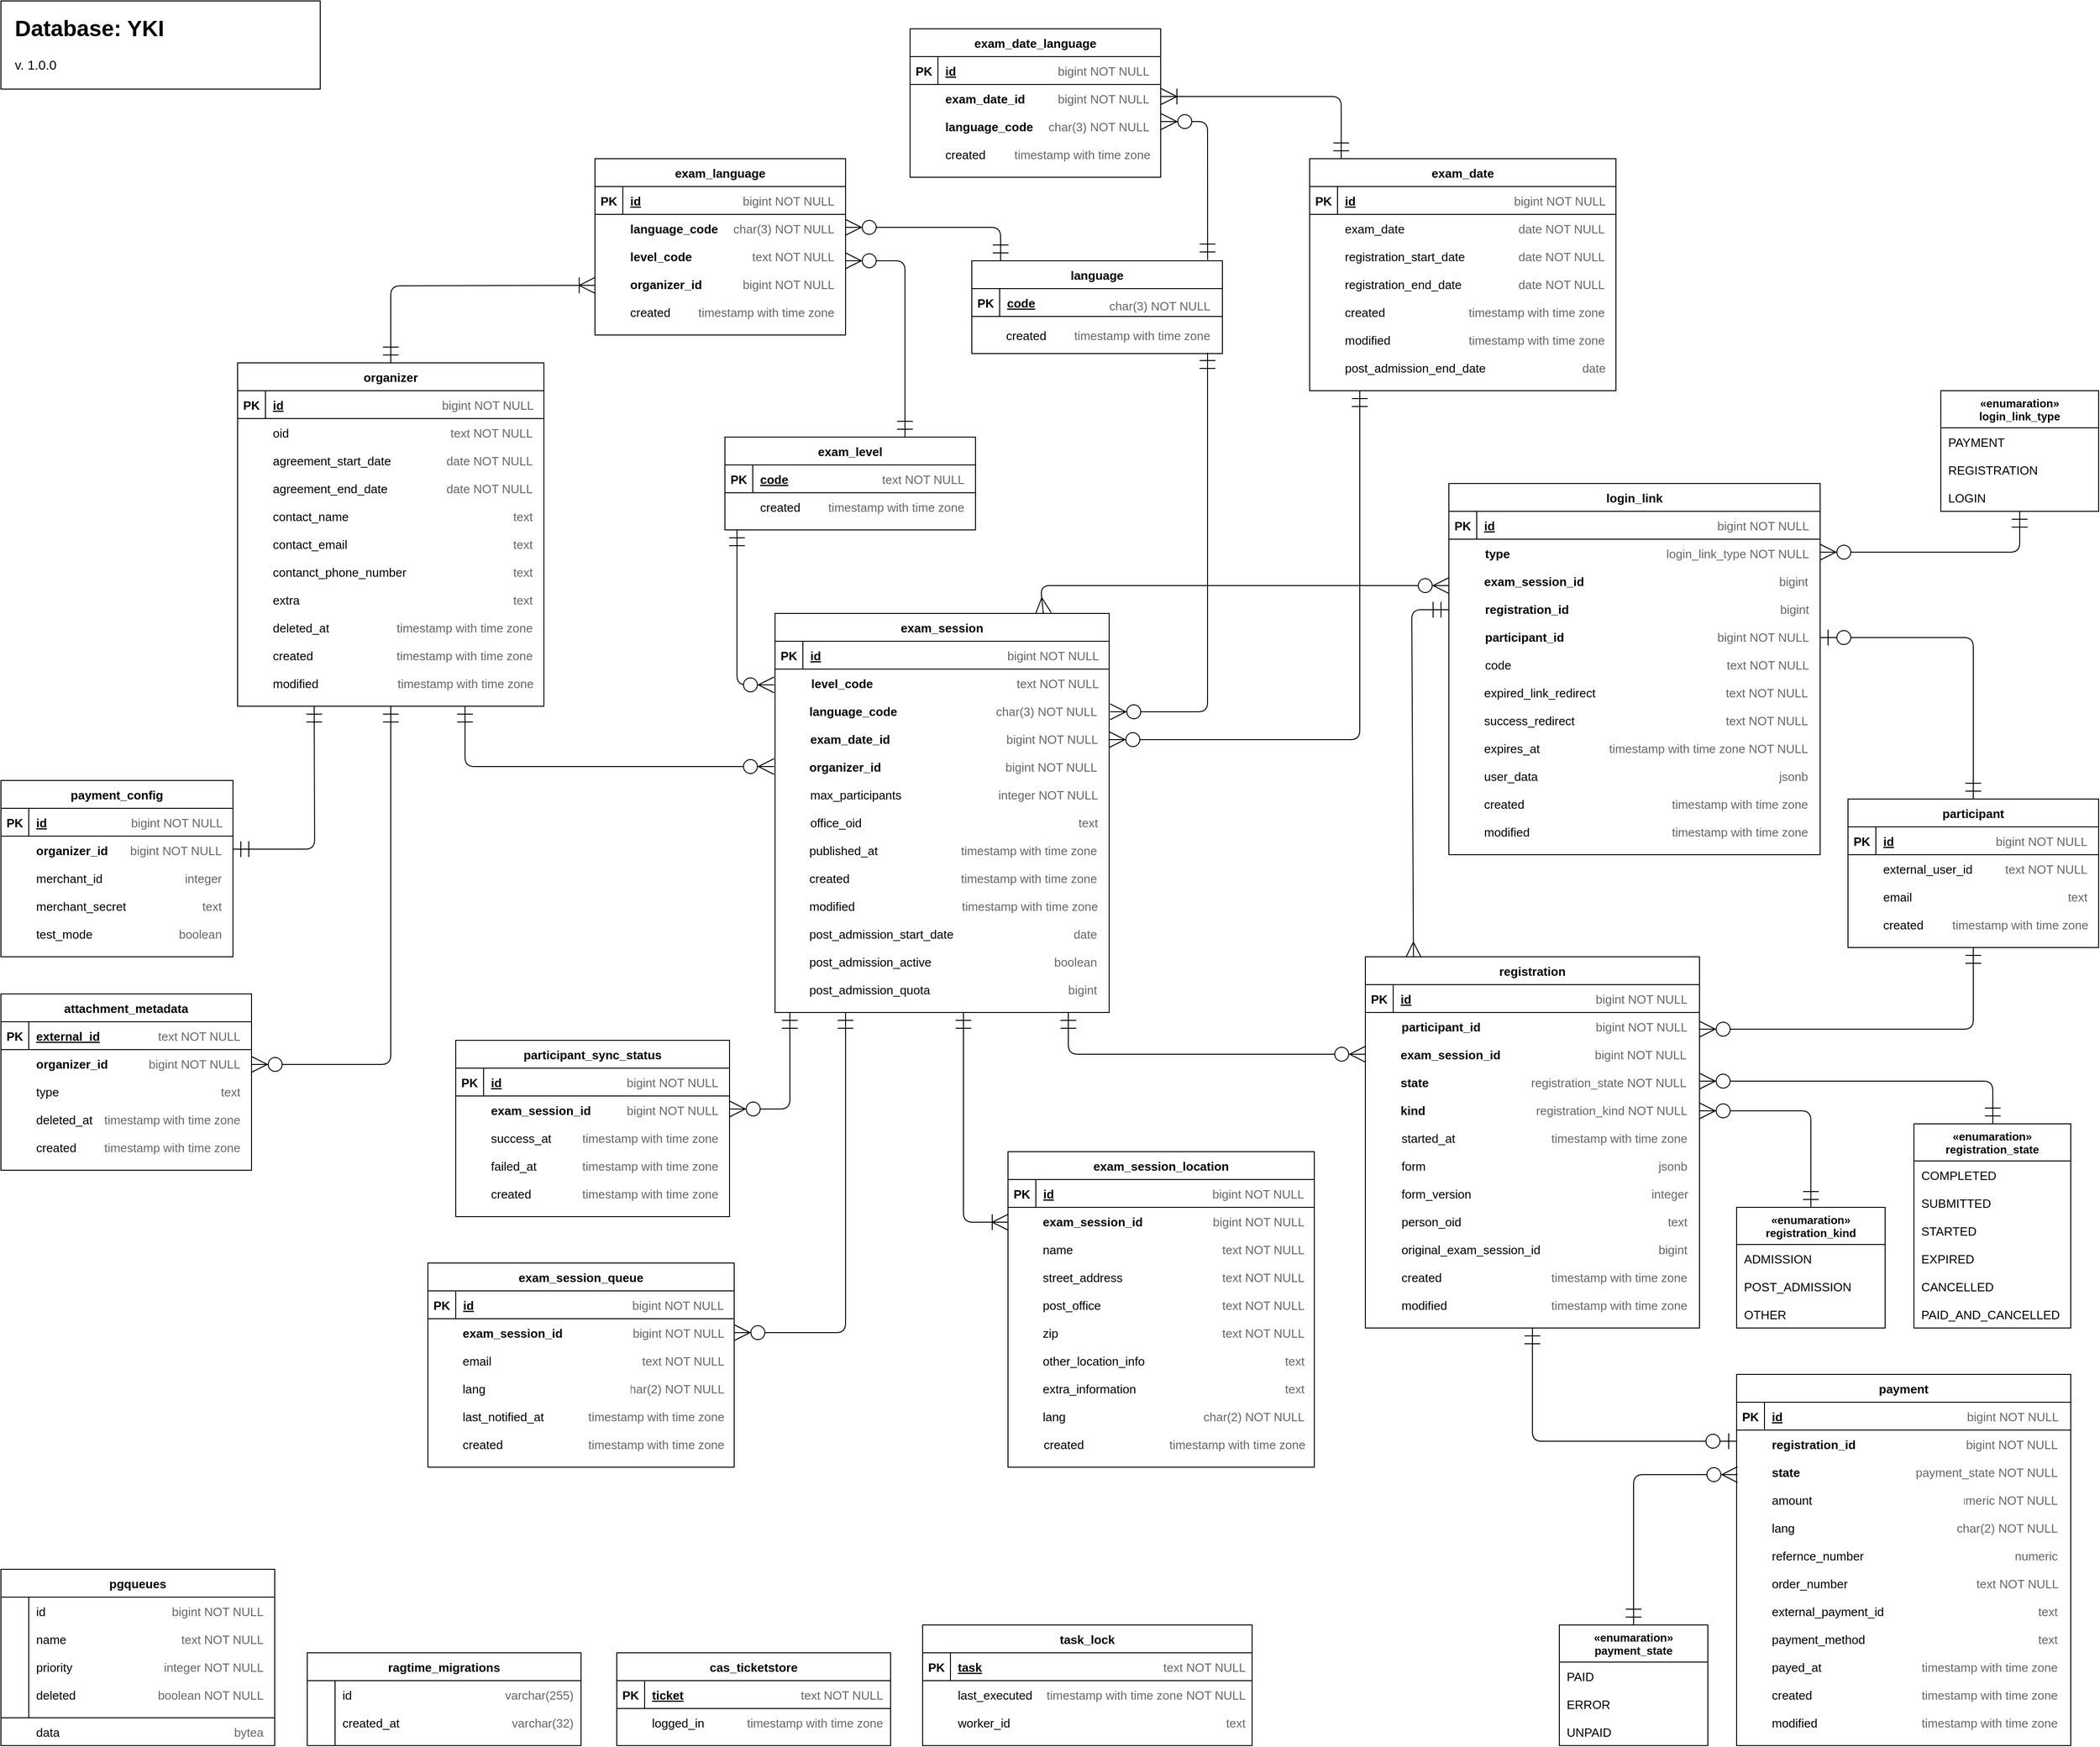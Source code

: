 <mxfile version="13.9.3" type="device"><diagram id="N2jvK_-W-JUcPbXynoFl" name="Page-1"><mxGraphModel dx="1961" dy="981" grid="1" gridSize="10" guides="1" tooltips="1" connect="1" arrows="1" fold="1" page="1" pageScale="1" pageWidth="850" pageHeight="1100" math="0" shadow="0" extFonts="Permanent Marker^https://fonts.googleapis.com/css?family=Permanent+Marker"><root><mxCell id="0"/><mxCell id="1" parent="0"/><mxCell id="tqAVv5qkWTnqd1mNbEpl-339" value="oid" style="shape=partialRectangle;overflow=hidden;connectable=0;fillColor=none;top=0;left=0;bottom=0;right=0;align=left;spacingLeft=6;fontSize=13;fontStyle=0" parent="1" vertex="1"><mxGeometry x="505" y="450" width="220" height="30" as="geometry"/></mxCell><mxCell id="tqAVv5qkWTnqd1mNbEpl-340" value="agreement_start_date" style="shape=partialRectangle;overflow=hidden;connectable=0;fillColor=none;top=0;left=0;bottom=0;right=0;align=left;spacingLeft=6;fontSize=13;" parent="1" vertex="1"><mxGeometry x="505" y="480" width="220" height="30" as="geometry"/></mxCell><mxCell id="tqAVv5qkWTnqd1mNbEpl-341" value="agreement_end_date" style="shape=partialRectangle;overflow=hidden;connectable=0;fillColor=none;top=0;left=0;bottom=0;right=0;align=left;spacingLeft=6;fontSize=13;" parent="1" vertex="1"><mxGeometry x="505" y="510" width="220" height="30" as="geometry"/></mxCell><mxCell id="tqAVv5qkWTnqd1mNbEpl-342" value="contact_name" style="shape=partialRectangle;overflow=hidden;connectable=0;fillColor=none;top=0;left=0;bottom=0;right=0;align=left;spacingLeft=6;fontSize=13;" parent="1" vertex="1"><mxGeometry x="505" y="540" width="220" height="30" as="geometry"/></mxCell><mxCell id="tqAVv5qkWTnqd1mNbEpl-343" value="contact_email" style="shape=partialRectangle;overflow=hidden;connectable=0;fillColor=none;top=0;left=0;bottom=0;right=0;align=left;spacingLeft=6;fontSize=13;" parent="1" vertex="1"><mxGeometry x="505" y="570" width="220" height="30" as="geometry"/></mxCell><mxCell id="tqAVv5qkWTnqd1mNbEpl-344" value="created" style="shape=partialRectangle;overflow=hidden;connectable=0;fillColor=none;top=0;left=0;bottom=0;right=0;align=left;spacingLeft=6;fontSize=13;" parent="1" vertex="1"><mxGeometry x="505" y="690" width="220" height="30" as="geometry"/></mxCell><mxCell id="tqAVv5qkWTnqd1mNbEpl-345" value="contanct_phone_number" style="shape=partialRectangle;overflow=hidden;connectable=0;fillColor=none;top=0;left=0;bottom=0;right=0;align=left;spacingLeft=6;fontSize=13;" parent="1" vertex="1"><mxGeometry x="505" y="600" width="220" height="30" as="geometry"/></mxCell><mxCell id="tqAVv5qkWTnqd1mNbEpl-346" value="modified" style="shape=partialRectangle;overflow=hidden;connectable=0;fillColor=none;top=0;left=0;bottom=0;right=0;align=left;spacingLeft=6;fontSize=13;" parent="1" vertex="1"><mxGeometry x="505" y="720" width="220" height="30" as="geometry"/></mxCell><mxCell id="tqAVv5qkWTnqd1mNbEpl-347" value="deleted_at" style="shape=partialRectangle;overflow=hidden;connectable=0;fillColor=none;top=0;left=0;bottom=0;right=0;align=left;spacingLeft=6;fontSize=13;" parent="1" vertex="1"><mxGeometry x="505" y="660" width="130" height="30" as="geometry"/></mxCell><mxCell id="tqAVv5qkWTnqd1mNbEpl-348" value="extra" style="shape=partialRectangle;overflow=hidden;connectable=0;fillColor=none;top=0;left=0;bottom=0;right=0;align=left;spacingLeft=6;fontSize=13;" parent="1" vertex="1"><mxGeometry x="505" y="630" width="220" height="30" as="geometry"/></mxCell><mxCell id="tqAVv5qkWTnqd1mNbEpl-349" value="text NOT NULL" style="shape=partialRectangle;overflow=hidden;connectable=0;fillColor=none;top=0;left=0;bottom=0;right=0;align=right;spacingLeft=6;fontColor=#666666;fontSize=13;" parent="1" vertex="1"><mxGeometry x="685" y="450" width="110" height="30" as="geometry"/></mxCell><mxCell id="tqAVv5qkWTnqd1mNbEpl-350" value="date NOT NULL" style="shape=partialRectangle;overflow=hidden;connectable=0;fillColor=none;top=0;left=0;bottom=0;right=0;align=right;spacingLeft=6;fontColor=#666666;fontSize=13;" parent="1" vertex="1"><mxGeometry x="685" y="480" width="110" height="30" as="geometry"/></mxCell><mxCell id="tqAVv5qkWTnqd1mNbEpl-351" value="date NOT NULL" style="shape=partialRectangle;overflow=hidden;connectable=0;fillColor=none;top=0;left=0;bottom=0;right=0;align=right;spacingLeft=6;fontColor=#666666;fontSize=13;" parent="1" vertex="1"><mxGeometry x="685" y="510" width="110" height="30" as="geometry"/></mxCell><mxCell id="tqAVv5qkWTnqd1mNbEpl-352" value="text" style="shape=partialRectangle;overflow=hidden;connectable=0;fillColor=none;top=0;left=0;bottom=0;right=0;align=right;spacingLeft=6;fontColor=#666666;fontSize=13;" parent="1" vertex="1"><mxGeometry x="685" y="540" width="110" height="30" as="geometry"/></mxCell><mxCell id="tqAVv5qkWTnqd1mNbEpl-353" value="text" style="shape=partialRectangle;overflow=hidden;connectable=0;fillColor=none;top=0;left=0;bottom=0;right=0;align=right;spacingLeft=6;fontColor=#666666;fontSize=13;" parent="1" vertex="1"><mxGeometry x="685" y="570" width="110" height="30" as="geometry"/></mxCell><mxCell id="tqAVv5qkWTnqd1mNbEpl-354" value="text" style="shape=partialRectangle;overflow=hidden;connectable=0;fillColor=none;top=0;left=0;bottom=0;right=0;align=right;spacingLeft=6;fontColor=#666666;fontSize=13;" parent="1" vertex="1"><mxGeometry x="685" y="600" width="110" height="30" as="geometry"/></mxCell><mxCell id="tqAVv5qkWTnqd1mNbEpl-355" value="text" style="shape=partialRectangle;overflow=hidden;connectable=0;fillColor=none;top=0;left=0;bottom=0;right=0;align=right;spacingLeft=6;fontColor=#666666;fontSize=13;" parent="1" vertex="1"><mxGeometry x="685" y="630" width="110" height="30" as="geometry"/></mxCell><mxCell id="tqAVv5qkWTnqd1mNbEpl-356" value="timestamp with time zone" style="shape=partialRectangle;overflow=hidden;connectable=0;fillColor=none;top=0;left=0;bottom=0;right=0;align=right;spacingLeft=6;fontColor=#666666;fontSize=13;" parent="1" vertex="1"><mxGeometry x="625" y="660" width="170" height="30" as="geometry"/></mxCell><mxCell id="tqAVv5qkWTnqd1mNbEpl-357" value="timestamp with time zone" style="shape=partialRectangle;overflow=hidden;connectable=0;fillColor=none;top=0;left=0;bottom=0;right=0;align=right;spacingLeft=6;fontColor=#666666;fontSize=13;" parent="1" vertex="1"><mxGeometry x="635" y="690" width="160" height="30" as="geometry"/></mxCell><mxCell id="tqAVv5qkWTnqd1mNbEpl-358" value="timestamp with time zone" style="shape=partialRectangle;overflow=hidden;connectable=0;fillColor=none;top=0;left=0;bottom=0;right=0;align=right;spacingLeft=6;fontColor=#666666;fontSize=13;" parent="1" vertex="1"><mxGeometry x="635" y="720" width="161" height="30" as="geometry"/></mxCell><mxCell id="tqAVv5qkWTnqd1mNbEpl-359" value="bigint NOT NULL" style="shape=partialRectangle;overflow=hidden;connectable=0;fillColor=none;top=0;left=0;bottom=0;right=0;align=right;spacingLeft=6;fontColor=#666666;fontSize=13;" parent="1" vertex="1"><mxGeometry x="686" y="420" width="110" height="30" as="geometry"/></mxCell><mxCell id="tqAVv5qkWTnqd1mNbEpl-360" value="organizer_id" style="shape=partialRectangle;overflow=hidden;connectable=0;fillColor=none;top=0;left=0;bottom=0;right=0;align=left;spacingLeft=6;fontSize=13;fontStyle=1" parent="1" vertex="1"><mxGeometry x="250" y="900" width="220" height="30" as="geometry"/></mxCell><mxCell id="tqAVv5qkWTnqd1mNbEpl-361" value="merchant_id" style="shape=partialRectangle;overflow=hidden;connectable=0;fillColor=none;top=0;left=0;bottom=0;right=0;align=left;spacingLeft=6;fontSize=13;" parent="1" vertex="1"><mxGeometry x="250" y="930" width="220" height="30" as="geometry"/></mxCell><mxCell id="tqAVv5qkWTnqd1mNbEpl-362" value="merchant_secret" style="shape=partialRectangle;overflow=hidden;connectable=0;fillColor=none;top=0;left=0;bottom=0;right=0;align=left;spacingLeft=6;fontSize=13;" parent="1" vertex="1"><mxGeometry x="250" y="960" width="220" height="30" as="geometry"/></mxCell><mxCell id="tqAVv5qkWTnqd1mNbEpl-363" value="test_mode" style="shape=partialRectangle;overflow=hidden;connectable=0;fillColor=none;top=0;left=0;bottom=0;right=0;align=left;spacingLeft=6;fontSize=13;" parent="1" vertex="1"><mxGeometry x="250" y="990" width="220" height="30" as="geometry"/></mxCell><mxCell id="tqAVv5qkWTnqd1mNbEpl-364" value="bigint NOT NULL" style="shape=partialRectangle;overflow=hidden;connectable=0;fillColor=none;top=0;left=0;bottom=0;right=0;align=right;spacingLeft=6;fontColor=#666666;fontSize=13;" parent="1" vertex="1"><mxGeometry x="350" y="900" width="110" height="30" as="geometry"/></mxCell><mxCell id="tqAVv5qkWTnqd1mNbEpl-365" value="integer" style="shape=partialRectangle;overflow=hidden;connectable=0;fillColor=none;top=0;left=0;bottom=0;right=0;align=right;spacingLeft=6;fontColor=#666666;fontSize=13;" parent="1" vertex="1"><mxGeometry x="350" y="930" width="110" height="30" as="geometry"/></mxCell><mxCell id="tqAVv5qkWTnqd1mNbEpl-366" value="text" style="shape=partialRectangle;overflow=hidden;connectable=0;fillColor=none;top=0;left=0;bottom=0;right=0;align=right;spacingLeft=6;fontColor=#666666;fontSize=13;" parent="1" vertex="1"><mxGeometry x="350" y="960" width="110" height="30" as="geometry"/></mxCell><mxCell id="tqAVv5qkWTnqd1mNbEpl-367" value="boolean" style="shape=partialRectangle;overflow=hidden;connectable=0;fillColor=none;top=0;left=0;bottom=0;right=0;align=right;spacingLeft=6;fontColor=#666666;fontSize=13;" parent="1" vertex="1"><mxGeometry x="350" y="990" width="110" height="30" as="geometry"/></mxCell><mxCell id="tqAVv5qkWTnqd1mNbEpl-368" value="bigint NOT NULL" style="shape=partialRectangle;overflow=hidden;connectable=0;fillColor=none;top=0;left=0;bottom=0;right=0;align=right;spacingLeft=6;fontColor=#666666;fontSize=13;" parent="1" vertex="1"><mxGeometry x="351" y="870" width="110" height="30" as="geometry"/></mxCell><mxCell id="tqAVv5qkWTnqd1mNbEpl-369" value="organizer_id" style="shape=partialRectangle;overflow=hidden;connectable=0;fillColor=none;top=0;left=0;bottom=0;right=0;align=left;spacingLeft=6;fontSize=13;fontStyle=1" parent="1" vertex="1"><mxGeometry x="250" y="1130" width="220" height="30" as="geometry"/></mxCell><mxCell id="tqAVv5qkWTnqd1mNbEpl-370" value="type" style="shape=partialRectangle;overflow=hidden;connectable=0;fillColor=none;top=0;left=0;bottom=0;right=0;align=left;spacingLeft=6;fontSize=13;" parent="1" vertex="1"><mxGeometry x="250" y="1160" width="220" height="30" as="geometry"/></mxCell><mxCell id="tqAVv5qkWTnqd1mNbEpl-371" value="deleted_at" style="shape=partialRectangle;overflow=hidden;connectable=0;fillColor=none;top=0;left=0;bottom=0;right=0;align=left;spacingLeft=6;fontSize=13;" parent="1" vertex="1"><mxGeometry x="250" y="1190" width="220" height="30" as="geometry"/></mxCell><mxCell id="tqAVv5qkWTnqd1mNbEpl-372" value="created" style="shape=partialRectangle;overflow=hidden;connectable=0;fillColor=none;top=0;left=0;bottom=0;right=0;align=left;spacingLeft=6;fontSize=13;" parent="1" vertex="1"><mxGeometry x="250" y="1220" width="220" height="30" as="geometry"/></mxCell><mxCell id="tqAVv5qkWTnqd1mNbEpl-373" value="bigint NOT NULL" style="shape=partialRectangle;overflow=hidden;connectable=0;fillColor=none;top=0;left=0;bottom=0;right=0;align=right;spacingLeft=6;fontColor=#666666;fontSize=13;" parent="1" vertex="1"><mxGeometry x="370" y="1130" width="110" height="30" as="geometry"/></mxCell><mxCell id="tqAVv5qkWTnqd1mNbEpl-374" value="text" style="shape=partialRectangle;overflow=hidden;connectable=0;fillColor=none;top=0;left=0;bottom=0;right=0;align=right;spacingLeft=6;fontColor=#666666;fontSize=13;" parent="1" vertex="1"><mxGeometry x="370" y="1160" width="110" height="30" as="geometry"/></mxCell><mxCell id="tqAVv5qkWTnqd1mNbEpl-375" value="timestamp with time zone" style="shape=partialRectangle;overflow=hidden;connectable=0;fillColor=none;top=0;left=0;bottom=0;right=0;align=right;spacingLeft=6;fontColor=#666666;fontSize=13;" parent="1" vertex="1"><mxGeometry x="320" y="1190" width="160" height="30" as="geometry"/></mxCell><mxCell id="tqAVv5qkWTnqd1mNbEpl-376" value="timestamp with time zone" style="shape=partialRectangle;overflow=hidden;connectable=0;fillColor=none;top=0;left=0;bottom=0;right=0;align=right;spacingLeft=6;fontColor=#666666;fontSize=13;" parent="1" vertex="1"><mxGeometry x="320" y="1220" width="160" height="30" as="geometry"/></mxCell><mxCell id="tqAVv5qkWTnqd1mNbEpl-377" value="text NOT NULL" style="shape=partialRectangle;overflow=hidden;connectable=0;fillColor=none;top=0;left=0;bottom=0;right=0;align=right;spacingLeft=6;fontColor=#666666;fontSize=13;" parent="1" vertex="1"><mxGeometry x="370" y="1100" width="110" height="30" as="geometry"/></mxCell><mxCell id="tqAVv5qkWTnqd1mNbEpl-378" value="language_code" style="shape=partialRectangle;overflow=hidden;connectable=0;fillColor=none;top=0;left=0;bottom=0;right=0;align=left;spacingLeft=6;fontSize=13;fontStyle=1" parent="1" vertex="1"><mxGeometry x="890" y="230" width="220" height="30" as="geometry"/></mxCell><mxCell id="tqAVv5qkWTnqd1mNbEpl-379" value="level_code" style="shape=partialRectangle;overflow=hidden;connectable=0;fillColor=none;top=0;left=0;bottom=0;right=0;align=left;spacingLeft=6;fontSize=13;fontStyle=1" parent="1" vertex="1"><mxGeometry x="890" y="260" width="220" height="30" as="geometry"/></mxCell><mxCell id="tqAVv5qkWTnqd1mNbEpl-380" value="organizer_id" style="shape=partialRectangle;overflow=hidden;connectable=0;fillColor=none;top=0;left=0;bottom=0;right=0;align=left;spacingLeft=6;fontSize=13;fontStyle=1" parent="1" vertex="1"><mxGeometry x="890" y="290" width="220" height="30" as="geometry"/></mxCell><mxCell id="tqAVv5qkWTnqd1mNbEpl-381" value="created" style="shape=partialRectangle;overflow=hidden;connectable=0;fillColor=none;top=0;left=0;bottom=0;right=0;align=left;spacingLeft=6;fontSize=13;" parent="1" vertex="1"><mxGeometry x="890" y="320" width="220" height="30" as="geometry"/></mxCell><mxCell id="tqAVv5qkWTnqd1mNbEpl-382" value="char(3) NOT NULL" style="shape=partialRectangle;overflow=hidden;connectable=0;fillColor=none;top=0;left=0;bottom=0;right=0;align=right;spacingLeft=6;fontColor=#666666;fontSize=13;" parent="1" vertex="1"><mxGeometry x="1000" y="230" width="120" height="30" as="geometry"/></mxCell><mxCell id="tqAVv5qkWTnqd1mNbEpl-383" value="text NOT NULL" style="shape=partialRectangle;overflow=hidden;connectable=0;fillColor=none;top=0;left=0;bottom=0;right=0;align=right;spacingLeft=6;fontColor=#666666;fontSize=13;" parent="1" vertex="1"><mxGeometry x="1010" y="260" width="110" height="30" as="geometry"/></mxCell><mxCell id="tqAVv5qkWTnqd1mNbEpl-384" value="bigint NOT NULL" style="shape=partialRectangle;overflow=hidden;connectable=0;fillColor=none;top=0;left=0;bottom=0;right=0;align=right;spacingLeft=6;fontColor=#666666;fontSize=13;" parent="1" vertex="1"><mxGeometry x="960" y="290" width="160" height="30" as="geometry"/></mxCell><mxCell id="tqAVv5qkWTnqd1mNbEpl-385" value="timestamp with time zone" style="shape=partialRectangle;overflow=hidden;connectable=0;fillColor=none;top=0;left=0;bottom=0;right=0;align=right;spacingLeft=6;fontColor=#666666;fontSize=13;" parent="1" vertex="1"><mxGeometry x="960" y="320" width="160" height="30" as="geometry"/></mxCell><mxCell id="tqAVv5qkWTnqd1mNbEpl-386" value="bigint NOT NULL" style="shape=partialRectangle;overflow=hidden;connectable=0;fillColor=none;top=0;left=0;bottom=0;right=0;align=right;spacingLeft=6;fontColor=#666666;fontSize=13;" parent="1" vertex="1"><mxGeometry x="1010" y="200" width="110" height="30" as="geometry"/></mxCell><mxCell id="tqAVv5qkWTnqd1mNbEpl-387" value="created" style="shape=partialRectangle;overflow=hidden;connectable=0;fillColor=none;top=0;left=0;bottom=0;right=0;align=left;spacingLeft=6;fontSize=13;" parent="1" vertex="1"><mxGeometry x="1030" y="530" width="220" height="30" as="geometry"/></mxCell><mxCell id="tqAVv5qkWTnqd1mNbEpl-388" value="timestamp with time zone" style="shape=partialRectangle;overflow=hidden;connectable=0;fillColor=none;top=0;left=0;bottom=0;right=0;align=right;spacingLeft=6;fontColor=#666666;fontSize=13;" parent="1" vertex="1"><mxGeometry x="1085" y="530" width="175" height="30" as="geometry"/></mxCell><mxCell id="tqAVv5qkWTnqd1mNbEpl-389" value="text NOT NULL" style="shape=partialRectangle;overflow=hidden;connectable=0;fillColor=none;top=0;left=0;bottom=0;right=0;align=right;spacingLeft=6;fontColor=#666666;fontSize=13;" parent="1" vertex="1"><mxGeometry x="1150" y="500" width="110" height="30" as="geometry"/></mxCell><mxCell id="tqAVv5qkWTnqd1mNbEpl-390" value="created" style="shape=partialRectangle;overflow=hidden;connectable=0;fillColor=none;top=0;left=0;bottom=0;right=0;align=left;spacingLeft=6;fontSize=13;" parent="1" vertex="1"><mxGeometry x="1295" y="345" width="220" height="30" as="geometry"/></mxCell><mxCell id="tqAVv5qkWTnqd1mNbEpl-391" value="timestamp with time zone" style="shape=partialRectangle;overflow=hidden;connectable=0;fillColor=none;top=0;left=0;bottom=0;right=0;align=right;spacingLeft=6;fontColor=#666666;fontSize=13;" parent="1" vertex="1"><mxGeometry x="1365" y="345" width="160" height="30" as="geometry"/></mxCell><mxCell id="tqAVv5qkWTnqd1mNbEpl-392" value="char(3) NOT NULL" style="shape=partialRectangle;overflow=hidden;connectable=0;fillColor=none;top=0;left=0;bottom=0;right=0;align=right;spacingLeft=6;fontColor=#666666;fontSize=13;" parent="1" vertex="1"><mxGeometry x="1401" y="311" width="124" height="34" as="geometry"/></mxCell><mxCell id="tqAVv5qkWTnqd1mNbEpl-393" value="exam_date" style="shape=partialRectangle;overflow=hidden;connectable=0;fillColor=none;top=0;left=0;bottom=0;right=0;align=left;spacingLeft=6;fontSize=13;fontStyle=0" parent="1" vertex="1"><mxGeometry x="1660" y="230" width="220" height="30" as="geometry"/></mxCell><mxCell id="tqAVv5qkWTnqd1mNbEpl-394" value="registration_start_date" style="shape=partialRectangle;overflow=hidden;connectable=0;fillColor=none;top=0;left=0;bottom=0;right=0;align=left;spacingLeft=6;fontSize=13;" parent="1" vertex="1"><mxGeometry x="1660" y="260" width="220" height="30" as="geometry"/></mxCell><mxCell id="tqAVv5qkWTnqd1mNbEpl-395" value="registration_end_date" style="shape=partialRectangle;overflow=hidden;connectable=0;fillColor=none;top=0;left=0;bottom=0;right=0;align=left;spacingLeft=6;fontSize=13;" parent="1" vertex="1"><mxGeometry x="1660" y="290" width="220" height="30" as="geometry"/></mxCell><mxCell id="tqAVv5qkWTnqd1mNbEpl-396" value="modified" style="shape=partialRectangle;overflow=hidden;connectable=0;fillColor=none;top=0;left=0;bottom=0;right=0;align=left;spacingLeft=6;fontSize=13;" parent="1" vertex="1"><mxGeometry x="1660" y="350" width="220" height="30" as="geometry"/></mxCell><mxCell id="tqAVv5qkWTnqd1mNbEpl-397" value="post_admission_end_date" style="shape=partialRectangle;overflow=hidden;connectable=0;fillColor=none;top=0;left=0;bottom=0;right=0;align=left;spacingLeft=6;fontSize=13;" parent="1" vertex="1"><mxGeometry x="1660" y="380" width="220" height="30" as="geometry"/></mxCell><mxCell id="tqAVv5qkWTnqd1mNbEpl-398" value="created" style="shape=partialRectangle;overflow=hidden;connectable=0;fillColor=none;top=0;left=0;bottom=0;right=0;align=left;spacingLeft=6;fontSize=13;" parent="1" vertex="1"><mxGeometry x="1660" y="320" width="130" height="30" as="geometry"/></mxCell><mxCell id="tqAVv5qkWTnqd1mNbEpl-399" value="date NOT NULL" style="shape=partialRectangle;overflow=hidden;connectable=0;fillColor=none;top=0;left=0;bottom=0;right=0;align=right;spacingLeft=6;fontColor=#666666;fontSize=13;" parent="1" vertex="1"><mxGeometry x="1840" y="230" width="110" height="30" as="geometry"/></mxCell><mxCell id="tqAVv5qkWTnqd1mNbEpl-400" value="date NOT NULL" style="shape=partialRectangle;overflow=hidden;connectable=0;fillColor=none;top=0;left=0;bottom=0;right=0;align=right;spacingLeft=6;fontColor=#666666;fontSize=13;" parent="1" vertex="1"><mxGeometry x="1840" y="260" width="110" height="30" as="geometry"/></mxCell><mxCell id="tqAVv5qkWTnqd1mNbEpl-401" value="date NOT NULL" style="shape=partialRectangle;overflow=hidden;connectable=0;fillColor=none;top=0;left=0;bottom=0;right=0;align=right;spacingLeft=6;fontColor=#666666;fontSize=13;" parent="1" vertex="1"><mxGeometry x="1840" y="290" width="110" height="30" as="geometry"/></mxCell><mxCell id="tqAVv5qkWTnqd1mNbEpl-402" value="timestamp with time zone" style="shape=partialRectangle;overflow=hidden;connectable=0;fillColor=none;top=0;left=0;bottom=0;right=0;align=right;spacingLeft=6;fontColor=#666666;fontSize=13;" parent="1" vertex="1"><mxGeometry x="1780" y="320" width="170" height="30" as="geometry"/></mxCell><mxCell id="tqAVv5qkWTnqd1mNbEpl-403" value="timestamp with time zone" style="shape=partialRectangle;overflow=hidden;connectable=0;fillColor=none;top=0;left=0;bottom=0;right=0;align=right;spacingLeft=6;fontColor=#666666;fontSize=13;" parent="1" vertex="1"><mxGeometry x="1790" y="350" width="160" height="30" as="geometry"/></mxCell><mxCell id="tqAVv5qkWTnqd1mNbEpl-404" value="date" style="shape=partialRectangle;overflow=hidden;connectable=0;fillColor=none;top=0;left=0;bottom=0;right=0;align=right;spacingLeft=6;fontColor=#666666;fontSize=13;" parent="1" vertex="1"><mxGeometry x="1790" y="380" width="161" height="30" as="geometry"/></mxCell><mxCell id="tqAVv5qkWTnqd1mNbEpl-405" value="bigint NOT NULL" style="shape=partialRectangle;overflow=hidden;connectable=0;fillColor=none;top=0;left=0;bottom=0;right=0;align=right;spacingLeft=6;fontColor=#666666;fontSize=13;" parent="1" vertex="1"><mxGeometry x="1841" y="200" width="110" height="30" as="geometry"/></mxCell><mxCell id="tqAVv5qkWTnqd1mNbEpl-406" value="organizer_id" style="shape=partialRectangle;overflow=hidden;connectable=0;fillColor=none;top=0;left=0;bottom=0;right=0;align=left;spacingLeft=6;fontSize=13;fontStyle=1" parent="1" vertex="1"><mxGeometry x="1083" y="810" width="220" height="30" as="geometry"/></mxCell><mxCell id="tqAVv5qkWTnqd1mNbEpl-407" value="language_code" style="shape=partialRectangle;overflow=hidden;connectable=0;fillColor=none;top=0;left=0;bottom=0;right=0;align=left;spacingLeft=6;fontSize=13;fontStyle=1" parent="1" vertex="1"><mxGeometry x="1083" y="750" width="220" height="30" as="geometry"/></mxCell><mxCell id="tqAVv5qkWTnqd1mNbEpl-408" value="level_code" style="shape=partialRectangle;overflow=hidden;connectable=0;fillColor=none;top=0;left=0;bottom=0;right=0;align=left;spacingLeft=6;fontSize=13;fontStyle=1" parent="1" vertex="1"><mxGeometry x="1085" y="720" width="220" height="30" as="geometry"/></mxCell><mxCell id="tqAVv5qkWTnqd1mNbEpl-409" value="exam_date_id" style="shape=partialRectangle;overflow=hidden;connectable=0;fillColor=none;top=0;left=0;bottom=0;right=0;align=left;spacingLeft=6;fontSize=13;fontStyle=1" parent="1" vertex="1"><mxGeometry x="1084" y="780" width="220" height="30" as="geometry"/></mxCell><mxCell id="tqAVv5qkWTnqd1mNbEpl-410" value="max_participants" style="shape=partialRectangle;overflow=hidden;connectable=0;fillColor=none;top=0;left=0;bottom=0;right=0;align=left;spacingLeft=6;fontSize=13;" parent="1" vertex="1"><mxGeometry x="1084" y="840" width="220" height="30" as="geometry"/></mxCell><mxCell id="tqAVv5qkWTnqd1mNbEpl-411" value="created" style="shape=partialRectangle;overflow=hidden;connectable=0;fillColor=none;top=0;left=0;bottom=0;right=0;align=left;spacingLeft=6;fontSize=13;" parent="1" vertex="1"><mxGeometry x="1083" y="930" width="220" height="30" as="geometry"/></mxCell><mxCell id="tqAVv5qkWTnqd1mNbEpl-412" value="office_oid" style="shape=partialRectangle;overflow=hidden;connectable=0;fillColor=none;top=0;left=0;bottom=0;right=0;align=left;spacingLeft=6;fontSize=13;" parent="1" vertex="1"><mxGeometry x="1084" y="870" width="220" height="30" as="geometry"/></mxCell><mxCell id="tqAVv5qkWTnqd1mNbEpl-413" value="modified" style="shape=partialRectangle;overflow=hidden;connectable=0;fillColor=none;top=0;left=0;bottom=0;right=0;align=left;spacingLeft=6;fontSize=13;" parent="1" vertex="1"><mxGeometry x="1083" y="960" width="220" height="30" as="geometry"/></mxCell><mxCell id="tqAVv5qkWTnqd1mNbEpl-414" value="published_at" style="shape=partialRectangle;overflow=hidden;connectable=0;fillColor=none;top=0;left=0;bottom=0;right=0;align=left;spacingLeft=6;fontSize=13;" parent="1" vertex="1"><mxGeometry x="1083" y="900" width="130" height="30" as="geometry"/></mxCell><mxCell id="tqAVv5qkWTnqd1mNbEpl-415" value="bigint NOT NULL" style="shape=partialRectangle;overflow=hidden;connectable=0;fillColor=none;top=0;left=0;bottom=0;right=0;align=right;spacingLeft=6;fontColor=#666666;fontSize=13;" parent="1" vertex="1"><mxGeometry x="1293" y="810" width="110" height="30" as="geometry"/></mxCell><mxCell id="tqAVv5qkWTnqd1mNbEpl-416" value="char(3) NOT NULL" style="shape=partialRectangle;overflow=hidden;connectable=0;fillColor=none;top=0;left=0;bottom=0;right=0;align=right;spacingLeft=6;fontColor=#666666;fontSize=13;" parent="1" vertex="1"><mxGeometry x="1253" y="750" width="150" height="30" as="geometry"/></mxCell><mxCell id="tqAVv5qkWTnqd1mNbEpl-417" value="text NOT NULL" style="shape=partialRectangle;overflow=hidden;connectable=0;fillColor=none;top=0;left=0;bottom=0;right=0;align=right;spacingLeft=6;fontColor=#666666;fontSize=13;" parent="1" vertex="1"><mxGeometry x="1295" y="720" width="110" height="30" as="geometry"/></mxCell><mxCell id="tqAVv5qkWTnqd1mNbEpl-418" value="bigint NOT NULL" style="shape=partialRectangle;overflow=hidden;connectable=0;fillColor=none;top=0;left=0;bottom=0;right=0;align=right;spacingLeft=6;fontColor=#666666;fontSize=13;" parent="1" vertex="1"><mxGeometry x="1294" y="780" width="110" height="30" as="geometry"/></mxCell><mxCell id="tqAVv5qkWTnqd1mNbEpl-419" value="integer NOT NULL" style="shape=partialRectangle;overflow=hidden;connectable=0;fillColor=none;top=0;left=0;bottom=0;right=0;align=right;spacingLeft=6;fontColor=#666666;fontSize=13;" parent="1" vertex="1"><mxGeometry x="1284" y="840" width="120" height="30" as="geometry"/></mxCell><mxCell id="tqAVv5qkWTnqd1mNbEpl-420" value="text" style="shape=partialRectangle;overflow=hidden;connectable=0;fillColor=none;top=0;left=0;bottom=0;right=0;align=right;spacingLeft=6;fontColor=#666666;fontSize=13;" parent="1" vertex="1"><mxGeometry x="1294" y="870" width="110" height="30" as="geometry"/></mxCell><mxCell id="tqAVv5qkWTnqd1mNbEpl-421" value="timestamp with time zone" style="shape=partialRectangle;overflow=hidden;connectable=0;fillColor=none;top=0;left=0;bottom=0;right=0;align=right;spacingLeft=6;fontColor=#666666;fontSize=13;" parent="1" vertex="1"><mxGeometry x="1233" y="900" width="170" height="30" as="geometry"/></mxCell><mxCell id="tqAVv5qkWTnqd1mNbEpl-422" value="timestamp with time zone" style="shape=partialRectangle;overflow=hidden;connectable=0;fillColor=none;top=0;left=0;bottom=0;right=0;align=right;spacingLeft=6;fontColor=#666666;fontSize=13;" parent="1" vertex="1"><mxGeometry x="1243" y="930" width="160" height="30" as="geometry"/></mxCell><mxCell id="tqAVv5qkWTnqd1mNbEpl-423" value="timestamp with time zone" style="shape=partialRectangle;overflow=hidden;connectable=0;fillColor=none;top=0;left=0;bottom=0;right=0;align=right;spacingLeft=6;fontColor=#666666;fontSize=13;" parent="1" vertex="1"><mxGeometry x="1243" y="960" width="161" height="30" as="geometry"/></mxCell><mxCell id="tqAVv5qkWTnqd1mNbEpl-424" value="bigint NOT NULL" style="shape=partialRectangle;overflow=hidden;connectable=0;fillColor=none;top=0;left=0;bottom=0;right=0;align=right;spacingLeft=6;fontColor=#666666;fontSize=13;" parent="1" vertex="1"><mxGeometry x="1295" y="690" width="110" height="30" as="geometry"/></mxCell><mxCell id="tqAVv5qkWTnqd1mNbEpl-425" value="post_admission_start_date" style="shape=partialRectangle;overflow=hidden;connectable=0;fillColor=none;top=0;left=0;bottom=0;right=0;align=left;spacingLeft=6;fontSize=13;" parent="1" vertex="1"><mxGeometry x="1083" y="990" width="220" height="30" as="geometry"/></mxCell><mxCell id="tqAVv5qkWTnqd1mNbEpl-426" value="post_admission_quota" style="shape=partialRectangle;overflow=hidden;connectable=0;fillColor=none;top=0;left=0;bottom=0;right=0;align=left;spacingLeft=6;fontSize=13;" parent="1" vertex="1"><mxGeometry x="1083" y="1050" width="220" height="30" as="geometry"/></mxCell><mxCell id="tqAVv5qkWTnqd1mNbEpl-427" value="post_admission_active" style="shape=partialRectangle;overflow=hidden;connectable=0;fillColor=none;top=0;left=0;bottom=0;right=0;align=left;spacingLeft=6;fontSize=13;" parent="1" vertex="1"><mxGeometry x="1083" y="1020" width="220" height="30" as="geometry"/></mxCell><mxCell id="tqAVv5qkWTnqd1mNbEpl-428" value="date" style="shape=partialRectangle;overflow=hidden;connectable=0;fillColor=none;top=0;left=0;bottom=0;right=0;align=right;spacingLeft=6;fontColor=#666666;fontSize=13;" parent="1" vertex="1"><mxGeometry x="1293" y="990" width="110" height="30" as="geometry"/></mxCell><mxCell id="tqAVv5qkWTnqd1mNbEpl-429" value="boolean" style="shape=partialRectangle;overflow=hidden;connectable=0;fillColor=none;top=0;left=0;bottom=0;right=0;align=right;spacingLeft=6;fontColor=#666666;fontSize=13;" parent="1" vertex="1"><mxGeometry x="1293" y="1020" width="110" height="30" as="geometry"/></mxCell><mxCell id="tqAVv5qkWTnqd1mNbEpl-430" value="bigint" style="shape=partialRectangle;overflow=hidden;connectable=0;fillColor=none;top=0;left=0;bottom=0;right=0;align=right;spacingLeft=6;fontColor=#666666;fontSize=13;" parent="1" vertex="1"><mxGeometry x="1293" y="1050" width="110" height="30" as="geometry"/></mxCell><mxCell id="tqAVv5qkWTnqd1mNbEpl-431" value="external_user_id" style="shape=partialRectangle;overflow=hidden;connectable=0;fillColor=none;top=0;left=0;bottom=0;right=0;align=left;spacingLeft=6;fontSize=13;fontStyle=0" parent="1" vertex="1"><mxGeometry x="2240" y="920" width="220" height="30" as="geometry"/></mxCell><mxCell id="tqAVv5qkWTnqd1mNbEpl-432" value="email" style="shape=partialRectangle;overflow=hidden;connectable=0;fillColor=none;top=0;left=0;bottom=0;right=0;align=left;spacingLeft=6;fontSize=13;" parent="1" vertex="1"><mxGeometry x="2240" y="950" width="220" height="30" as="geometry"/></mxCell><mxCell id="tqAVv5qkWTnqd1mNbEpl-433" value="created" style="shape=partialRectangle;overflow=hidden;connectable=0;fillColor=none;top=0;left=0;bottom=0;right=0;align=left;spacingLeft=6;fontSize=13;" parent="1" vertex="1"><mxGeometry x="2240" y="980" width="220" height="30" as="geometry"/></mxCell><mxCell id="tqAVv5qkWTnqd1mNbEpl-434" value="text NOT NULL" style="shape=partialRectangle;overflow=hidden;connectable=0;fillColor=none;top=0;left=0;bottom=0;right=0;align=right;spacingLeft=6;fontColor=#666666;fontSize=13;" parent="1" vertex="1"><mxGeometry x="2350" y="920" width="120" height="30" as="geometry"/></mxCell><mxCell id="tqAVv5qkWTnqd1mNbEpl-435" value="text" style="shape=partialRectangle;overflow=hidden;connectable=0;fillColor=none;top=0;left=0;bottom=0;right=0;align=right;spacingLeft=6;fontColor=#666666;fontSize=13;" parent="1" vertex="1"><mxGeometry x="2360" y="950" width="110" height="30" as="geometry"/></mxCell><mxCell id="tqAVv5qkWTnqd1mNbEpl-436" value="timestamp with time zone" style="shape=partialRectangle;overflow=hidden;connectable=0;fillColor=none;top=0;left=0;bottom=0;right=0;align=right;spacingLeft=6;fontColor=#666666;fontSize=13;" parent="1" vertex="1"><mxGeometry x="2311" y="980" width="160" height="30" as="geometry"/></mxCell><mxCell id="tqAVv5qkWTnqd1mNbEpl-437" value="bigint NOT NULL" style="shape=partialRectangle;overflow=hidden;connectable=0;fillColor=none;top=0;left=0;bottom=0;right=0;align=right;spacingLeft=6;fontColor=#666666;fontSize=13;" parent="1" vertex="1"><mxGeometry x="2360" y="890" width="110" height="30" as="geometry"/></mxCell><mxCell id="tqAVv5qkWTnqd1mNbEpl-438" value="exam_date_id" style="shape=partialRectangle;overflow=hidden;connectable=0;fillColor=none;top=0;left=0;bottom=0;right=0;align=left;spacingLeft=6;fontSize=13;fontStyle=1" parent="1" vertex="1"><mxGeometry x="1229.5" y="90" width="220" height="30" as="geometry"/></mxCell><mxCell id="tqAVv5qkWTnqd1mNbEpl-439" value="language_code" style="shape=partialRectangle;overflow=hidden;connectable=0;fillColor=none;top=0;left=0;bottom=0;right=0;align=left;spacingLeft=6;fontSize=13;fontStyle=1" parent="1" vertex="1"><mxGeometry x="1229.5" y="120" width="220" height="30" as="geometry"/></mxCell><mxCell id="tqAVv5qkWTnqd1mNbEpl-440" value="created" style="shape=partialRectangle;overflow=hidden;connectable=0;fillColor=none;top=0;left=0;bottom=0;right=0;align=left;spacingLeft=6;fontSize=13;" parent="1" vertex="1"><mxGeometry x="1229.5" y="150" width="220" height="30" as="geometry"/></mxCell><mxCell id="tqAVv5qkWTnqd1mNbEpl-441" value="bigint NOT NULL" style="shape=partialRectangle;overflow=hidden;connectable=0;fillColor=none;top=0;left=0;bottom=0;right=0;align=right;spacingLeft=6;fontColor=#666666;fontSize=13;" parent="1" vertex="1"><mxGeometry x="1339.5" y="90" width="120" height="30" as="geometry"/></mxCell><mxCell id="tqAVv5qkWTnqd1mNbEpl-442" value="char(3) NOT NULL" style="shape=partialRectangle;overflow=hidden;connectable=0;fillColor=none;top=0;left=0;bottom=0;right=0;align=right;spacingLeft=6;fontColor=#666666;fontSize=13;" parent="1" vertex="1"><mxGeometry x="1329.5" y="120" width="130" height="30" as="geometry"/></mxCell><mxCell id="tqAVv5qkWTnqd1mNbEpl-443" value="timestamp with time zone" style="shape=partialRectangle;overflow=hidden;connectable=0;fillColor=none;top=0;left=0;bottom=0;right=0;align=right;spacingLeft=6;fontColor=#666666;fontSize=13;" parent="1" vertex="1"><mxGeometry x="1300.5" y="150" width="160" height="30" as="geometry"/></mxCell><mxCell id="tqAVv5qkWTnqd1mNbEpl-444" value="bigint NOT NULL" style="shape=partialRectangle;overflow=hidden;connectable=0;fillColor=none;top=0;left=0;bottom=0;right=0;align=right;spacingLeft=6;fontColor=#666666;fontSize=13;" parent="1" vertex="1"><mxGeometry x="1349.5" y="60" width="110" height="30" as="geometry"/></mxCell><mxCell id="tqAVv5qkWTnqd1mNbEpl-445" value="state" style="shape=partialRectangle;overflow=hidden;connectable=0;fillColor=none;top=0;left=0;bottom=0;right=0;align=left;spacingLeft=6;fontSize=13;fontStyle=1" parent="1" vertex="1"><mxGeometry x="1720" y="1150" width="220" height="30" as="geometry"/></mxCell><mxCell id="tqAVv5qkWTnqd1mNbEpl-446" value="exam_session_id" style="shape=partialRectangle;overflow=hidden;connectable=0;fillColor=none;top=0;left=0;bottom=0;right=0;align=left;spacingLeft=6;fontSize=13;fontStyle=1" parent="1" vertex="1"><mxGeometry x="1720" y="1120" width="220" height="30" as="geometry"/></mxCell><mxCell id="tqAVv5qkWTnqd1mNbEpl-447" value="participant_id" style="shape=partialRectangle;overflow=hidden;connectable=0;fillColor=none;top=0;left=0;bottom=0;right=0;align=left;spacingLeft=6;fontSize=13;fontStyle=1" parent="1" vertex="1"><mxGeometry x="1721" y="1090" width="220" height="30" as="geometry"/></mxCell><mxCell id="tqAVv5qkWTnqd1mNbEpl-448" value="form" style="shape=partialRectangle;overflow=hidden;connectable=0;fillColor=none;top=0;left=0;bottom=0;right=0;align=left;spacingLeft=6;fontSize=13;" parent="1" vertex="1"><mxGeometry x="1721" y="1240" width="220" height="30" as="geometry"/></mxCell><mxCell id="tqAVv5qkWTnqd1mNbEpl-449" value="form_version" style="shape=partialRectangle;overflow=hidden;connectable=0;fillColor=none;top=0;left=0;bottom=0;right=0;align=left;spacingLeft=6;fontSize=13;" parent="1" vertex="1"><mxGeometry x="1721" y="1270" width="220" height="30" as="geometry"/></mxCell><mxCell id="tqAVv5qkWTnqd1mNbEpl-450" value="started_at" style="shape=partialRectangle;overflow=hidden;connectable=0;fillColor=none;top=0;left=0;bottom=0;right=0;align=left;spacingLeft=6;fontSize=13;" parent="1" vertex="1"><mxGeometry x="1721" y="1210" width="130" height="30" as="geometry"/></mxCell><mxCell id="tqAVv5qkWTnqd1mNbEpl-451" value="registration_state NOT NULL" style="shape=partialRectangle;overflow=hidden;connectable=0;fillColor=none;top=0;left=0;bottom=0;right=0;align=right;spacingLeft=6;fontColor=#666666;fontSize=13;" parent="1" vertex="1"><mxGeometry x="1858" y="1150" width="180" height="30" as="geometry"/></mxCell><mxCell id="tqAVv5qkWTnqd1mNbEpl-452" value="bigint NOT NULL" style="shape=partialRectangle;overflow=hidden;connectable=0;fillColor=none;top=0;left=0;bottom=0;right=0;align=right;spacingLeft=6;fontColor=#666666;fontSize=13;" parent="1" vertex="1"><mxGeometry x="1928" y="1120" width="110" height="30" as="geometry"/></mxCell><mxCell id="tqAVv5qkWTnqd1mNbEpl-453" value="bigint NOT NULL" style="shape=partialRectangle;overflow=hidden;connectable=0;fillColor=none;top=0;left=0;bottom=0;right=0;align=right;spacingLeft=6;fontColor=#666666;fontSize=13;" parent="1" vertex="1"><mxGeometry x="1929" y="1090" width="110" height="30" as="geometry"/></mxCell><mxCell id="tqAVv5qkWTnqd1mNbEpl-454" value="timestamp with time zone" style="shape=partialRectangle;overflow=hidden;connectable=0;fillColor=none;top=0;left=0;bottom=0;right=0;align=right;spacingLeft=6;fontColor=#666666;fontSize=13;" parent="1" vertex="1"><mxGeometry x="1869" y="1210" width="170" height="30" as="geometry"/></mxCell><mxCell id="tqAVv5qkWTnqd1mNbEpl-455" value="jsonb" style="shape=partialRectangle;overflow=hidden;connectable=0;fillColor=none;top=0;left=0;bottom=0;right=0;align=right;spacingLeft=6;fontColor=#666666;fontSize=13;" parent="1" vertex="1"><mxGeometry x="1879" y="1240" width="160" height="30" as="geometry"/></mxCell><mxCell id="tqAVv5qkWTnqd1mNbEpl-456" value="integer" style="shape=partialRectangle;overflow=hidden;connectable=0;fillColor=none;top=0;left=0;bottom=0;right=0;align=right;spacingLeft=6;fontColor=#666666;fontSize=13;" parent="1" vertex="1"><mxGeometry x="1879" y="1270" width="161" height="30" as="geometry"/></mxCell><mxCell id="tqAVv5qkWTnqd1mNbEpl-457" value="bigint NOT NULL" style="shape=partialRectangle;overflow=hidden;connectable=0;fillColor=none;top=0;left=0;bottom=0;right=0;align=right;spacingLeft=6;fontColor=#666666;fontSize=13;" parent="1" vertex="1"><mxGeometry x="1929" y="1060" width="110" height="30" as="geometry"/></mxCell><mxCell id="tqAVv5qkWTnqd1mNbEpl-458" value="kind" style="shape=partialRectangle;overflow=hidden;connectable=0;fillColor=none;top=0;left=0;bottom=0;right=0;align=left;spacingLeft=6;fontSize=13;fontStyle=1" parent="1" vertex="1"><mxGeometry x="1720" y="1180" width="220" height="30" as="geometry"/></mxCell><mxCell id="tqAVv5qkWTnqd1mNbEpl-459" value="modified" style="shape=partialRectangle;overflow=hidden;connectable=0;fillColor=none;top=0;left=0;bottom=0;right=0;align=left;spacingLeft=6;fontSize=13;" parent="1" vertex="1"><mxGeometry x="1721" y="1390" width="220" height="30" as="geometry"/></mxCell><mxCell id="tqAVv5qkWTnqd1mNbEpl-460" value="created" style="shape=partialRectangle;overflow=hidden;connectable=0;fillColor=none;top=0;left=0;bottom=0;right=0;align=left;spacingLeft=6;fontSize=13;" parent="1" vertex="1"><mxGeometry x="1721" y="1360" width="130" height="30" as="geometry"/></mxCell><mxCell id="tqAVv5qkWTnqd1mNbEpl-461" value="original_exam_session_id" style="shape=partialRectangle;overflow=hidden;connectable=0;fillColor=none;top=0;left=0;bottom=0;right=0;align=left;spacingLeft=6;fontSize=13;" parent="1" vertex="1"><mxGeometry x="1721" y="1330" width="220" height="30" as="geometry"/></mxCell><mxCell id="tqAVv5qkWTnqd1mNbEpl-462" value="person_oid" style="shape=partialRectangle;overflow=hidden;connectable=0;fillColor=none;top=0;left=0;bottom=0;right=0;align=left;spacingLeft=6;fontSize=13;" parent="1" vertex="1"><mxGeometry x="1721" y="1300" width="220" height="30" as="geometry"/></mxCell><mxCell id="tqAVv5qkWTnqd1mNbEpl-463" value="text" style="shape=partialRectangle;overflow=hidden;connectable=0;fillColor=none;top=0;left=0;bottom=0;right=0;align=right;spacingLeft=6;fontColor=#666666;fontSize=13;" parent="1" vertex="1"><mxGeometry x="1929" y="1300" width="110" height="30" as="geometry"/></mxCell><mxCell id="tqAVv5qkWTnqd1mNbEpl-464" value="bigint" style="shape=partialRectangle;overflow=hidden;connectable=0;fillColor=none;top=0;left=0;bottom=0;right=0;align=right;spacingLeft=6;fontColor=#666666;fontSize=13;" parent="1" vertex="1"><mxGeometry x="1929" y="1330" width="110" height="30" as="geometry"/></mxCell><mxCell id="tqAVv5qkWTnqd1mNbEpl-465" value="timestamp with time zone" style="shape=partialRectangle;overflow=hidden;connectable=0;fillColor=none;top=0;left=0;bottom=0;right=0;align=right;spacingLeft=6;fontColor=#666666;fontSize=13;" parent="1" vertex="1"><mxGeometry x="1869" y="1360" width="170" height="30" as="geometry"/></mxCell><mxCell id="tqAVv5qkWTnqd1mNbEpl-466" value="timestamp with time zone" style="shape=partialRectangle;overflow=hidden;connectable=0;fillColor=none;top=0;left=0;bottom=0;right=0;align=right;spacingLeft=6;fontColor=#666666;fontSize=13;" parent="1" vertex="1"><mxGeometry x="1879" y="1390" width="160" height="30" as="geometry"/></mxCell><mxCell id="tqAVv5qkWTnqd1mNbEpl-467" value="registration_kind NOT NULL" style="shape=partialRectangle;overflow=hidden;connectable=0;fillColor=none;top=0;left=0;bottom=0;right=0;align=right;spacingLeft=6;fontColor=#666666;fontSize=13;" parent="1" vertex="1"><mxGeometry x="1850" y="1180" width="189" height="30" as="geometry"/></mxCell><mxCell id="tqAVv5qkWTnqd1mNbEpl-468" value="exam_session_id" style="shape=partialRectangle;overflow=hidden;connectable=0;fillColor=none;top=0;left=0;bottom=0;right=0;align=left;spacingLeft=6;fontSize=13;fontStyle=1" parent="1" vertex="1"><mxGeometry x="740" y="1180" width="220" height="30" as="geometry"/></mxCell><mxCell id="tqAVv5qkWTnqd1mNbEpl-469" value="success_at" style="shape=partialRectangle;overflow=hidden;connectable=0;fillColor=none;top=0;left=0;bottom=0;right=0;align=left;spacingLeft=6;fontSize=13;" parent="1" vertex="1"><mxGeometry x="740" y="1210" width="220" height="30" as="geometry"/></mxCell><mxCell id="tqAVv5qkWTnqd1mNbEpl-470" value="failed_at" style="shape=partialRectangle;overflow=hidden;connectable=0;fillColor=none;top=0;left=0;bottom=0;right=0;align=left;spacingLeft=6;fontSize=13;" parent="1" vertex="1"><mxGeometry x="740" y="1240" width="220" height="30" as="geometry"/></mxCell><mxCell id="tqAVv5qkWTnqd1mNbEpl-471" value="created" style="shape=partialRectangle;overflow=hidden;connectable=0;fillColor=none;top=0;left=0;bottom=0;right=0;align=left;spacingLeft=6;fontSize=13;" parent="1" vertex="1"><mxGeometry x="740" y="1270" width="220" height="30" as="geometry"/></mxCell><mxCell id="tqAVv5qkWTnqd1mNbEpl-472" value="bigint NOT NULL" style="shape=partialRectangle;overflow=hidden;connectable=0;fillColor=none;top=0;left=0;bottom=0;right=0;align=right;spacingLeft=6;fontColor=#666666;fontSize=13;" parent="1" vertex="1"><mxGeometry x="875" y="1180" width="120" height="30" as="geometry"/></mxCell><mxCell id="tqAVv5qkWTnqd1mNbEpl-473" value="timestamp with time zone" style="shape=partialRectangle;overflow=hidden;connectable=0;fillColor=none;top=0;left=0;bottom=0;right=0;align=right;spacingLeft=6;fontColor=#666666;fontSize=13;" parent="1" vertex="1"><mxGeometry x="840" y="1210" width="155" height="30" as="geometry"/></mxCell><mxCell id="tqAVv5qkWTnqd1mNbEpl-474" value="timestamp with time zone" style="shape=partialRectangle;overflow=hidden;connectable=0;fillColor=none;top=0;left=0;bottom=0;right=0;align=right;spacingLeft=6;fontColor=#666666;fontSize=13;" parent="1" vertex="1"><mxGeometry x="835" y="1240" width="160" height="30" as="geometry"/></mxCell><mxCell id="tqAVv5qkWTnqd1mNbEpl-475" value="timestamp with time zone" style="shape=partialRectangle;overflow=hidden;connectable=0;fillColor=none;top=0;left=0;bottom=0;right=0;align=right;spacingLeft=6;fontColor=#666666;fontSize=13;" parent="1" vertex="1"><mxGeometry x="835" y="1270" width="160" height="30" as="geometry"/></mxCell><mxCell id="tqAVv5qkWTnqd1mNbEpl-476" value="bigint NOT NULL" style="shape=partialRectangle;overflow=hidden;connectable=0;fillColor=none;top=0;left=0;bottom=0;right=0;align=right;spacingLeft=6;fontColor=#666666;fontSize=13;" parent="1" vertex="1"><mxGeometry x="885" y="1150" width="110" height="30" as="geometry"/></mxCell><mxCell id="tqAVv5qkWTnqd1mNbEpl-477" value="name" style="shape=partialRectangle;overflow=hidden;connectable=0;fillColor=none;top=0;left=0;bottom=0;right=0;align=left;spacingLeft=6;fontSize=13;" parent="1" vertex="1"><mxGeometry x="1334.5" y="1330" width="220" height="30" as="geometry"/></mxCell><mxCell id="tqAVv5qkWTnqd1mNbEpl-478" value="street_address" style="shape=partialRectangle;overflow=hidden;connectable=0;fillColor=none;top=0;left=0;bottom=0;right=0;align=left;spacingLeft=6;fontSize=13;" parent="1" vertex="1"><mxGeometry x="1334.5" y="1360" width="220" height="30" as="geometry"/></mxCell><mxCell id="tqAVv5qkWTnqd1mNbEpl-479" value="post_office" style="shape=partialRectangle;overflow=hidden;connectable=0;fillColor=none;top=0;left=0;bottom=0;right=0;align=left;spacingLeft=6;fontSize=13;" parent="1" vertex="1"><mxGeometry x="1334.5" y="1390" width="220" height="30" as="geometry"/></mxCell><mxCell id="tqAVv5qkWTnqd1mNbEpl-480" value="zip" style="shape=partialRectangle;overflow=hidden;connectable=0;fillColor=none;top=0;left=0;bottom=0;right=0;align=left;spacingLeft=6;fontSize=13;" parent="1" vertex="1"><mxGeometry x="1334.5" y="1420" width="220" height="30" as="geometry"/></mxCell><mxCell id="tqAVv5qkWTnqd1mNbEpl-481" value="other_location_info" style="shape=partialRectangle;overflow=hidden;connectable=0;fillColor=none;top=0;left=0;bottom=0;right=0;align=left;spacingLeft=6;fontSize=13;" parent="1" vertex="1"><mxGeometry x="1334.5" y="1450" width="220" height="30" as="geometry"/></mxCell><mxCell id="tqAVv5qkWTnqd1mNbEpl-482" value="created" style="shape=partialRectangle;overflow=hidden;connectable=0;fillColor=none;top=0;left=0;bottom=0;right=0;align=left;spacingLeft=6;fontSize=13;" parent="1" vertex="1"><mxGeometry x="1335.5" y="1540" width="220" height="30" as="geometry"/></mxCell><mxCell id="tqAVv5qkWTnqd1mNbEpl-483" value="extra_information" style="shape=partialRectangle;overflow=hidden;connectable=0;fillColor=none;top=0;left=0;bottom=0;right=0;align=left;spacingLeft=6;fontSize=13;" parent="1" vertex="1"><mxGeometry x="1334.5" y="1480" width="220" height="30" as="geometry"/></mxCell><mxCell id="tqAVv5qkWTnqd1mNbEpl-484" value="exam_session_id" style="shape=partialRectangle;overflow=hidden;connectable=0;fillColor=none;top=0;left=0;bottom=0;right=0;align=left;spacingLeft=6;fontSize=13;fontStyle=1" parent="1" vertex="1"><mxGeometry x="1334.5" y="1300" width="130" height="30" as="geometry"/></mxCell><mxCell id="tqAVv5qkWTnqd1mNbEpl-485" value="lang" style="shape=partialRectangle;overflow=hidden;connectable=0;fillColor=none;top=0;left=0;bottom=0;right=0;align=left;spacingLeft=6;fontSize=13;" parent="1" vertex="1"><mxGeometry x="1334.5" y="1510" width="220" height="30" as="geometry"/></mxCell><mxCell id="tqAVv5qkWTnqd1mNbEpl-486" value="text NOT NULL" style="shape=partialRectangle;overflow=hidden;connectable=0;fillColor=none;top=0;left=0;bottom=0;right=0;align=right;spacingLeft=6;fontColor=#666666;fontSize=13;" parent="1" vertex="1"><mxGeometry x="1516.5" y="1330" width="110" height="30" as="geometry"/></mxCell><mxCell id="tqAVv5qkWTnqd1mNbEpl-487" value="text NOT NULL" style="shape=partialRectangle;overflow=hidden;connectable=0;fillColor=none;top=0;left=0;bottom=0;right=0;align=right;spacingLeft=6;fontColor=#666666;fontSize=13;" parent="1" vertex="1"><mxGeometry x="1516.5" y="1360" width="110" height="30" as="geometry"/></mxCell><mxCell id="tqAVv5qkWTnqd1mNbEpl-488" value="text NOT NULL" style="shape=partialRectangle;overflow=hidden;connectable=0;fillColor=none;top=0;left=0;bottom=0;right=0;align=right;spacingLeft=6;fontColor=#666666;fontSize=13;" parent="1" vertex="1"><mxGeometry x="1516.5" y="1390" width="110" height="30" as="geometry"/></mxCell><mxCell id="tqAVv5qkWTnqd1mNbEpl-489" value="text NOT NULL" style="shape=partialRectangle;overflow=hidden;connectable=0;fillColor=none;top=0;left=0;bottom=0;right=0;align=right;spacingLeft=6;fontColor=#666666;fontSize=13;" parent="1" vertex="1"><mxGeometry x="1516.5" y="1420" width="110" height="30" as="geometry"/></mxCell><mxCell id="tqAVv5qkWTnqd1mNbEpl-490" value="text" style="shape=partialRectangle;overflow=hidden;connectable=0;fillColor=none;top=0;left=0;bottom=0;right=0;align=right;spacingLeft=6;fontColor=#666666;fontSize=13;" parent="1" vertex="1"><mxGeometry x="1516.5" y="1450" width="110" height="30" as="geometry"/></mxCell><mxCell id="tqAVv5qkWTnqd1mNbEpl-491" value="text" style="shape=partialRectangle;overflow=hidden;connectable=0;fillColor=none;top=0;left=0;bottom=0;right=0;align=right;spacingLeft=6;fontColor=#666666;fontSize=13;" parent="1" vertex="1"><mxGeometry x="1516.5" y="1480" width="110" height="30" as="geometry"/></mxCell><mxCell id="tqAVv5qkWTnqd1mNbEpl-492" value="char(2) NOT NULL" style="shape=partialRectangle;overflow=hidden;connectable=0;fillColor=none;top=0;left=0;bottom=0;right=0;align=right;spacingLeft=6;fontColor=#666666;fontSize=13;" parent="1" vertex="1"><mxGeometry x="1497" y="1510" width="129.5" height="30" as="geometry"/></mxCell><mxCell id="tqAVv5qkWTnqd1mNbEpl-493" value="bigint NOT NULL" style="shape=partialRectangle;overflow=hidden;connectable=0;fillColor=none;top=0;left=0;bottom=0;right=0;align=right;spacingLeft=6;fontColor=#666666;fontSize=13;" parent="1" vertex="1"><mxGeometry x="1456.5" y="1300" width="170" height="30" as="geometry"/></mxCell><mxCell id="tqAVv5qkWTnqd1mNbEpl-494" value="timestamp with time zone" style="shape=partialRectangle;overflow=hidden;connectable=0;fillColor=none;top=0;left=0;bottom=0;right=0;align=right;spacingLeft=6;fontColor=#666666;fontSize=13;" parent="1" vertex="1"><mxGeometry x="1467.5" y="1540" width="160" height="30" as="geometry"/></mxCell><mxCell id="tqAVv5qkWTnqd1mNbEpl-495" value="bigint NOT NULL" style="shape=partialRectangle;overflow=hidden;connectable=0;fillColor=none;top=0;left=0;bottom=0;right=0;align=right;spacingLeft=6;fontColor=#666666;fontSize=13;" parent="1" vertex="1"><mxGeometry x="1516" y="1270" width="110" height="30" as="geometry"/></mxCell><mxCell id="tqAVv5qkWTnqd1mNbEpl-496" value="email" style="shape=partialRectangle;overflow=hidden;connectable=0;fillColor=none;top=0;left=0;bottom=0;right=0;align=left;spacingLeft=6;fontSize=13;" parent="1" vertex="1"><mxGeometry x="709.5" y="1450" width="220" height="30" as="geometry"/></mxCell><mxCell id="tqAVv5qkWTnqd1mNbEpl-497" value="lang" style="shape=partialRectangle;overflow=hidden;connectable=0;fillColor=none;top=0;left=0;bottom=0;right=0;align=left;spacingLeft=6;fontSize=13;" parent="1" vertex="1"><mxGeometry x="709.5" y="1480" width="220" height="30" as="geometry"/></mxCell><mxCell id="tqAVv5qkWTnqd1mNbEpl-498" value="last_notified_at" style="shape=partialRectangle;overflow=hidden;connectable=0;fillColor=none;top=0;left=0;bottom=0;right=0;align=left;spacingLeft=6;fontSize=13;" parent="1" vertex="1"><mxGeometry x="709.5" y="1510" width="220" height="30" as="geometry"/></mxCell><mxCell id="tqAVv5qkWTnqd1mNbEpl-499" value="created" style="shape=partialRectangle;overflow=hidden;connectable=0;fillColor=none;top=0;left=0;bottom=0;right=0;align=left;spacingLeft=6;fontSize=13;" parent="1" vertex="1"><mxGeometry x="709.5" y="1540" width="220" height="30" as="geometry"/></mxCell><mxCell id="tqAVv5qkWTnqd1mNbEpl-500" value="exam_session_id" style="shape=partialRectangle;overflow=hidden;connectable=0;fillColor=none;top=0;left=0;bottom=0;right=0;align=left;spacingLeft=6;fontSize=13;fontStyle=1" parent="1" vertex="1"><mxGeometry x="709.5" y="1420" width="130" height="30" as="geometry"/></mxCell><mxCell id="tqAVv5qkWTnqd1mNbEpl-501" value="text NOT NULL" style="shape=partialRectangle;overflow=hidden;connectable=0;fillColor=none;top=0;left=0;bottom=0;right=0;align=right;spacingLeft=6;fontColor=#666666;fontSize=13;" parent="1" vertex="1"><mxGeometry x="891.5" y="1450" width="110" height="30" as="geometry"/></mxCell><mxCell id="tqAVv5qkWTnqd1mNbEpl-502" value="char(2) NOT NULL" style="shape=partialRectangle;overflow=hidden;connectable=0;fillColor=none;top=0;left=0;bottom=0;right=0;align=right;spacingLeft=6;fontColor=#666666;fontSize=13;" parent="1" vertex="1"><mxGeometry x="891.5" y="1480" width="110" height="30" as="geometry"/></mxCell><mxCell id="tqAVv5qkWTnqd1mNbEpl-503" value="bigint NOT NULL" style="shape=partialRectangle;overflow=hidden;connectable=0;fillColor=none;top=0;left=0;bottom=0;right=0;align=right;spacingLeft=6;fontColor=#666666;fontSize=13;" parent="1" vertex="1"><mxGeometry x="831.5" y="1420" width="170" height="30" as="geometry"/></mxCell><mxCell id="tqAVv5qkWTnqd1mNbEpl-504" value="timestamp with time zone" style="shape=partialRectangle;overflow=hidden;connectable=0;fillColor=none;top=0;left=0;bottom=0;right=0;align=right;spacingLeft=6;fontColor=#666666;fontSize=13;" parent="1" vertex="1"><mxGeometry x="841.5" y="1540" width="160" height="30" as="geometry"/></mxCell><mxCell id="tqAVv5qkWTnqd1mNbEpl-505" value="bigint NOT NULL" style="shape=partialRectangle;overflow=hidden;connectable=0;fillColor=none;top=0;left=0;bottom=0;right=0;align=right;spacingLeft=6;fontColor=#666666;fontSize=13;" parent="1" vertex="1"><mxGeometry x="891" y="1390" width="110" height="30" as="geometry"/></mxCell><mxCell id="tqAVv5qkWTnqd1mNbEpl-506" value="timestamp with time zone" style="shape=partialRectangle;overflow=hidden;connectable=0;fillColor=none;top=0;left=0;bottom=0;right=0;align=right;spacingLeft=6;fontColor=#666666;fontSize=13;" parent="1" vertex="1"><mxGeometry x="841.5" y="1510" width="160" height="30" as="geometry"/></mxCell><mxCell id="tqAVv5qkWTnqd1mNbEpl-507" value="state" style="shape=partialRectangle;overflow=hidden;connectable=0;fillColor=none;top=0;left=0;bottom=0;right=0;align=left;spacingLeft=6;fontSize=13;fontStyle=1" parent="1" vertex="1"><mxGeometry x="2120" y="1570" width="220" height="30" as="geometry"/></mxCell><mxCell id="tqAVv5qkWTnqd1mNbEpl-508" value="registration_id" style="shape=partialRectangle;overflow=hidden;connectable=0;fillColor=none;top=0;left=0;bottom=0;right=0;align=left;spacingLeft=6;fontSize=13;fontStyle=1" parent="1" vertex="1"><mxGeometry x="2120" y="1540" width="220" height="30" as="geometry"/></mxCell><mxCell id="tqAVv5qkWTnqd1mNbEpl-509" value="amount" style="shape=partialRectangle;overflow=hidden;connectable=0;fillColor=none;top=0;left=0;bottom=0;right=0;align=left;spacingLeft=6;fontSize=13;" parent="1" vertex="1"><mxGeometry x="2120" y="1600" width="220" height="30" as="geometry"/></mxCell><mxCell id="tqAVv5qkWTnqd1mNbEpl-510" value="refernce_number" style="shape=partialRectangle;overflow=hidden;connectable=0;fillColor=none;top=0;left=0;bottom=0;right=0;align=left;spacingLeft=6;fontSize=13;" parent="1" vertex="1"><mxGeometry x="2120" y="1660" width="220" height="30" as="geometry"/></mxCell><mxCell id="tqAVv5qkWTnqd1mNbEpl-511" value="order_number" style="shape=partialRectangle;overflow=hidden;connectable=0;fillColor=none;top=0;left=0;bottom=0;right=0;align=left;spacingLeft=6;fontSize=13;" parent="1" vertex="1"><mxGeometry x="2120" y="1690" width="220" height="30" as="geometry"/></mxCell><mxCell id="tqAVv5qkWTnqd1mNbEpl-512" value="lang" style="shape=partialRectangle;overflow=hidden;connectable=0;fillColor=none;top=0;left=0;bottom=0;right=0;align=left;spacingLeft=6;fontSize=13;" parent="1" vertex="1"><mxGeometry x="2120" y="1630" width="130" height="30" as="geometry"/></mxCell><mxCell id="tqAVv5qkWTnqd1mNbEpl-513" value="payment_state NOT NULL" style="shape=partialRectangle;overflow=hidden;connectable=0;fillColor=none;top=0;left=0;bottom=0;right=0;align=right;spacingLeft=6;fontColor=#666666;fontSize=13;" parent="1" vertex="1"><mxGeometry x="2258" y="1570" width="180" height="30" as="geometry"/></mxCell><mxCell id="tqAVv5qkWTnqd1mNbEpl-514" value="bigint NOT NULL" style="shape=partialRectangle;overflow=hidden;connectable=0;fillColor=none;top=0;left=0;bottom=0;right=0;align=right;spacingLeft=6;fontColor=#666666;fontSize=13;" parent="1" vertex="1"><mxGeometry x="2328" y="1540" width="110" height="30" as="geometry"/></mxCell><mxCell id="tqAVv5qkWTnqd1mNbEpl-515" value="numeric NOT NULL" style="shape=partialRectangle;overflow=hidden;connectable=0;fillColor=none;top=0;left=0;bottom=0;right=0;align=right;spacingLeft=6;fontColor=#666666;fontSize=13;" parent="1" vertex="1"><mxGeometry x="2328" y="1600" width="110" height="30" as="geometry"/></mxCell><mxCell id="tqAVv5qkWTnqd1mNbEpl-516" value="char(2) NOT NULL" style="shape=partialRectangle;overflow=hidden;connectable=0;fillColor=none;top=0;left=0;bottom=0;right=0;align=right;spacingLeft=6;fontColor=#666666;fontSize=13;" parent="1" vertex="1"><mxGeometry x="2268" y="1630" width="170" height="30" as="geometry"/></mxCell><mxCell id="tqAVv5qkWTnqd1mNbEpl-517" value="numeric" style="shape=partialRectangle;overflow=hidden;connectable=0;fillColor=none;top=0;left=0;bottom=0;right=0;align=right;spacingLeft=6;fontColor=#666666;fontSize=13;" parent="1" vertex="1"><mxGeometry x="2278" y="1660" width="160" height="30" as="geometry"/></mxCell><mxCell id="tqAVv5qkWTnqd1mNbEpl-518" value="text NOT NULL" style="shape=partialRectangle;overflow=hidden;connectable=0;fillColor=none;top=0;left=0;bottom=0;right=0;align=right;spacingLeft=6;fontColor=#666666;fontSize=13;" parent="1" vertex="1"><mxGeometry x="2278" y="1690" width="161" height="30" as="geometry"/></mxCell><mxCell id="tqAVv5qkWTnqd1mNbEpl-519" value="bigint NOT NULL" style="shape=partialRectangle;overflow=hidden;connectable=0;fillColor=none;top=0;left=0;bottom=0;right=0;align=right;spacingLeft=6;fontColor=#666666;fontSize=13;" parent="1" vertex="1"><mxGeometry x="2329" y="1510" width="110" height="30" as="geometry"/></mxCell><mxCell id="tqAVv5qkWTnqd1mNbEpl-520" value="modified" style="shape=partialRectangle;overflow=hidden;connectable=0;fillColor=none;top=0;left=0;bottom=0;right=0;align=left;spacingLeft=6;fontSize=13;" parent="1" vertex="1"><mxGeometry x="2120" y="1840" width="220" height="30" as="geometry"/></mxCell><mxCell id="tqAVv5qkWTnqd1mNbEpl-521" value="created" style="shape=partialRectangle;overflow=hidden;connectable=0;fillColor=none;top=0;left=0;bottom=0;right=0;align=left;spacingLeft=6;fontSize=13;" parent="1" vertex="1"><mxGeometry x="2120" y="1810" width="220" height="30" as="geometry"/></mxCell><mxCell id="tqAVv5qkWTnqd1mNbEpl-522" value="payed_at" style="shape=partialRectangle;overflow=hidden;connectable=0;fillColor=none;top=0;left=0;bottom=0;right=0;align=left;spacingLeft=6;fontSize=13;" parent="1" vertex="1"><mxGeometry x="2120" y="1780" width="130" height="30" as="geometry"/></mxCell><mxCell id="tqAVv5qkWTnqd1mNbEpl-523" value="payment_method" style="shape=partialRectangle;overflow=hidden;connectable=0;fillColor=none;top=0;left=0;bottom=0;right=0;align=left;spacingLeft=6;fontSize=13;" parent="1" vertex="1"><mxGeometry x="2120" y="1750" width="220" height="30" as="geometry"/></mxCell><mxCell id="tqAVv5qkWTnqd1mNbEpl-524" value="external_payment_id" style="shape=partialRectangle;overflow=hidden;connectable=0;fillColor=none;top=0;left=0;bottom=0;right=0;align=left;spacingLeft=6;fontSize=13;" parent="1" vertex="1"><mxGeometry x="2120" y="1720" width="220" height="30" as="geometry"/></mxCell><mxCell id="tqAVv5qkWTnqd1mNbEpl-525" value="text" style="shape=partialRectangle;overflow=hidden;connectable=0;fillColor=none;top=0;left=0;bottom=0;right=0;align=right;spacingLeft=6;fontColor=#666666;fontSize=13;" parent="1" vertex="1"><mxGeometry x="2328" y="1720" width="110" height="30" as="geometry"/></mxCell><mxCell id="tqAVv5qkWTnqd1mNbEpl-526" value="text" style="shape=partialRectangle;overflow=hidden;connectable=0;fillColor=none;top=0;left=0;bottom=0;right=0;align=right;spacingLeft=6;fontColor=#666666;fontSize=13;" parent="1" vertex="1"><mxGeometry x="2328" y="1750" width="110" height="30" as="geometry"/></mxCell><mxCell id="tqAVv5qkWTnqd1mNbEpl-527" value="timestamp with time zone" style="shape=partialRectangle;overflow=hidden;connectable=0;fillColor=none;top=0;left=0;bottom=0;right=0;align=right;spacingLeft=6;fontColor=#666666;fontSize=13;" parent="1" vertex="1"><mxGeometry x="2268" y="1780" width="170" height="30" as="geometry"/></mxCell><mxCell id="tqAVv5qkWTnqd1mNbEpl-528" value="timestamp with time zone" style="shape=partialRectangle;overflow=hidden;connectable=0;fillColor=none;top=0;left=0;bottom=0;right=0;align=right;spacingLeft=6;fontColor=#666666;fontSize=13;" parent="1" vertex="1"><mxGeometry x="2278" y="1810" width="160" height="30" as="geometry"/></mxCell><mxCell id="tqAVv5qkWTnqd1mNbEpl-529" value="timestamp with time zone" style="shape=partialRectangle;overflow=hidden;connectable=0;fillColor=none;top=0;left=0;bottom=0;right=0;align=right;spacingLeft=6;fontColor=#666666;fontSize=13;" parent="1" vertex="1"><mxGeometry x="2278" y="1840" width="160" height="30" as="geometry"/></mxCell><mxCell id="tqAVv5qkWTnqd1mNbEpl-530" value="participant_id" style="shape=partialRectangle;overflow=hidden;connectable=0;fillColor=none;top=0;left=0;bottom=0;right=0;align=left;spacingLeft=6;fontSize=13;fontStyle=1" parent="1" vertex="1"><mxGeometry x="1811" y="670" width="220" height="30" as="geometry"/></mxCell><mxCell id="tqAVv5qkWTnqd1mNbEpl-531" value="registration_id" style="shape=partialRectangle;overflow=hidden;connectable=0;fillColor=none;top=0;left=0;bottom=0;right=0;align=left;spacingLeft=6;fontSize=13;fontStyle=1" parent="1" vertex="1"><mxGeometry x="1811" y="640" width="220" height="30" as="geometry"/></mxCell><mxCell id="tqAVv5qkWTnqd1mNbEpl-532" value="exam_session_id" style="shape=partialRectangle;overflow=hidden;connectable=0;fillColor=none;top=0;left=0;bottom=0;right=0;align=left;spacingLeft=6;fontSize=13;fontStyle=1" parent="1" vertex="1"><mxGeometry x="1810" y="610" width="220" height="30" as="geometry"/></mxCell><mxCell id="tqAVv5qkWTnqd1mNbEpl-533" value="type" style="shape=partialRectangle;overflow=hidden;connectable=0;fillColor=none;top=0;left=0;bottom=0;right=0;align=left;spacingLeft=6;fontSize=13;fontStyle=1" parent="1" vertex="1"><mxGeometry x="1811" y="580" width="220" height="30" as="geometry"/></mxCell><mxCell id="tqAVv5qkWTnqd1mNbEpl-534" value="code" style="shape=partialRectangle;overflow=hidden;connectable=0;fillColor=none;top=0;left=0;bottom=0;right=0;align=left;spacingLeft=6;fontSize=13;" parent="1" vertex="1"><mxGeometry x="1811" y="700" width="130" height="30" as="geometry"/></mxCell><mxCell id="tqAVv5qkWTnqd1mNbEpl-535" value="bigint NOT NULL" style="shape=partialRectangle;overflow=hidden;connectable=0;fillColor=none;top=0;left=0;bottom=0;right=0;align=right;spacingLeft=6;fontColor=#666666;fontSize=13;" parent="1" vertex="1"><mxGeometry x="1990" y="670" width="180" height="30" as="geometry"/></mxCell><mxCell id="tqAVv5qkWTnqd1mNbEpl-536" value="bigint" style="shape=partialRectangle;overflow=hidden;connectable=0;fillColor=none;top=0;left=0;bottom=0;right=0;align=right;spacingLeft=6;fontColor=#666666;fontSize=13;" parent="1" vertex="1"><mxGeometry x="2060" y="640" width="110" height="30" as="geometry"/></mxCell><mxCell id="tqAVv5qkWTnqd1mNbEpl-537" value="bigint" style="shape=partialRectangle;overflow=hidden;connectable=0;fillColor=none;top=0;left=0;bottom=0;right=0;align=right;spacingLeft=6;fontColor=#666666;fontSize=13;" parent="1" vertex="1"><mxGeometry x="2059" y="610" width="110" height="30" as="geometry"/></mxCell><mxCell id="tqAVv5qkWTnqd1mNbEpl-538" value="text NOT NULL" style="shape=partialRectangle;overflow=hidden;connectable=0;fillColor=none;top=0;left=0;bottom=0;right=0;align=right;spacingLeft=6;fontColor=#666666;fontSize=13;" parent="1" vertex="1"><mxGeometry x="2000" y="700" width="170" height="30" as="geometry"/></mxCell><mxCell id="tqAVv5qkWTnqd1mNbEpl-539" value="login_link_type NOT NULL" style="shape=partialRectangle;overflow=hidden;connectable=0;fillColor=none;top=0;left=0;bottom=0;right=0;align=right;spacingLeft=6;fontColor=#666666;fontSize=13;" parent="1" vertex="1"><mxGeometry x="2001" y="580" width="169" height="30" as="geometry"/></mxCell><mxCell id="tqAVv5qkWTnqd1mNbEpl-540" value="bigint NOT NULL" style="shape=partialRectangle;overflow=hidden;connectable=0;fillColor=none;top=0;left=0;bottom=0;right=0;align=right;spacingLeft=6;fontColor=#666666;fontSize=13;" parent="1" vertex="1"><mxGeometry x="2060" y="550" width="110" height="30" as="geometry"/></mxCell><mxCell id="tqAVv5qkWTnqd1mNbEpl-541" value="created" style="shape=partialRectangle;overflow=hidden;connectable=0;fillColor=none;top=0;left=0;bottom=0;right=0;align=left;spacingLeft=6;fontSize=13;" parent="1" vertex="1"><mxGeometry x="1810" y="850" width="220" height="30" as="geometry"/></mxCell><mxCell id="tqAVv5qkWTnqd1mNbEpl-542" value="user_data" style="shape=partialRectangle;overflow=hidden;connectable=0;fillColor=none;top=0;left=0;bottom=0;right=0;align=left;spacingLeft=6;fontSize=13;" parent="1" vertex="1"><mxGeometry x="1810" y="820" width="220" height="30" as="geometry"/></mxCell><mxCell id="tqAVv5qkWTnqd1mNbEpl-543" value="expires_at" style="shape=partialRectangle;overflow=hidden;connectable=0;fillColor=none;top=0;left=0;bottom=0;right=0;align=left;spacingLeft=6;fontSize=13;" parent="1" vertex="1"><mxGeometry x="1810" y="790" width="130" height="30" as="geometry"/></mxCell><mxCell id="tqAVv5qkWTnqd1mNbEpl-544" value="success_redirect" style="shape=partialRectangle;overflow=hidden;connectable=0;fillColor=none;top=0;left=0;bottom=0;right=0;align=left;spacingLeft=6;fontSize=13;" parent="1" vertex="1"><mxGeometry x="1810" y="760" width="220" height="30" as="geometry"/></mxCell><mxCell id="tqAVv5qkWTnqd1mNbEpl-545" value="expired_link_redirect" style="shape=partialRectangle;overflow=hidden;connectable=0;fillColor=none;top=0;left=0;bottom=0;right=0;align=left;spacingLeft=6;fontSize=13;" parent="1" vertex="1"><mxGeometry x="1810" y="730" width="220" height="30" as="geometry"/></mxCell><mxCell id="tqAVv5qkWTnqd1mNbEpl-546" value="text NOT NULL" style="shape=partialRectangle;overflow=hidden;connectable=0;fillColor=none;top=0;left=0;bottom=0;right=0;align=right;spacingLeft=6;fontColor=#666666;fontSize=13;" parent="1" vertex="1"><mxGeometry x="2059" y="730" width="110" height="30" as="geometry"/></mxCell><mxCell id="tqAVv5qkWTnqd1mNbEpl-547" value="text NOT NULL" style="shape=partialRectangle;overflow=hidden;connectable=0;fillColor=none;top=0;left=0;bottom=0;right=0;align=right;spacingLeft=6;fontColor=#666666;fontSize=13;" parent="1" vertex="1"><mxGeometry x="2059" y="760" width="110" height="30" as="geometry"/></mxCell><mxCell id="tqAVv5qkWTnqd1mNbEpl-548" value="timestamp with time zone NOT NULL" style="shape=partialRectangle;overflow=hidden;connectable=0;fillColor=none;top=0;left=0;bottom=0;right=0;align=right;spacingLeft=6;fontColor=#666666;fontSize=13;" parent="1" vertex="1"><mxGeometry x="1941" y="790" width="228" height="30" as="geometry"/></mxCell><mxCell id="tqAVv5qkWTnqd1mNbEpl-549" value="jsonb" style="shape=partialRectangle;overflow=hidden;connectable=0;fillColor=none;top=0;left=0;bottom=0;right=0;align=right;spacingLeft=6;fontColor=#666666;fontSize=13;" parent="1" vertex="1"><mxGeometry x="2009" y="820" width="160" height="30" as="geometry"/></mxCell><mxCell id="tqAVv5qkWTnqd1mNbEpl-550" value="timestamp with time zone" style="shape=partialRectangle;overflow=hidden;connectable=0;fillColor=none;top=0;left=0;bottom=0;right=0;align=right;spacingLeft=6;fontColor=#666666;fontSize=13;" parent="1" vertex="1"><mxGeometry x="2009" y="850" width="160" height="30" as="geometry"/></mxCell><mxCell id="tqAVv5qkWTnqd1mNbEpl-551" value="modified" style="shape=partialRectangle;overflow=hidden;connectable=0;fillColor=none;top=0;left=0;bottom=0;right=0;align=left;spacingLeft=6;fontSize=13;" parent="1" vertex="1"><mxGeometry x="1810" y="880" width="220" height="30" as="geometry"/></mxCell><mxCell id="tqAVv5qkWTnqd1mNbEpl-552" value="timestamp with time zone" style="shape=partialRectangle;overflow=hidden;connectable=0;fillColor=none;top=0;left=0;bottom=0;right=0;align=right;spacingLeft=6;fontColor=#666666;fontSize=13;" parent="1" vertex="1"><mxGeometry x="2009" y="880" width="160" height="30" as="geometry"/></mxCell><mxCell id="tqAVv5qkWTnqd1mNbEpl-553" value="id" style="shape=partialRectangle;overflow=hidden;connectable=0;fillColor=none;top=0;left=0;bottom=0;right=0;align=left;spacingLeft=6;fontSize=13;" parent="1" vertex="1"><mxGeometry x="250" y="1720" width="220" height="30" as="geometry"/></mxCell><mxCell id="tqAVv5qkWTnqd1mNbEpl-554" value="name" style="shape=partialRectangle;overflow=hidden;connectable=0;fillColor=none;top=0;left=0;bottom=0;right=0;align=left;spacingLeft=6;fontSize=13;" parent="1" vertex="1"><mxGeometry x="250" y="1750" width="220" height="30" as="geometry"/></mxCell><mxCell id="tqAVv5qkWTnqd1mNbEpl-555" value="priority" style="shape=partialRectangle;overflow=hidden;connectable=0;fillColor=none;top=0;left=0;bottom=0;right=0;align=left;spacingLeft=6;fontSize=13;" parent="1" vertex="1"><mxGeometry x="250" y="1780" width="220" height="30" as="geometry"/></mxCell><mxCell id="tqAVv5qkWTnqd1mNbEpl-556" value="deleted" style="shape=partialRectangle;overflow=hidden;connectable=0;fillColor=none;top=0;left=0;bottom=0;right=0;align=left;spacingLeft=6;fontSize=13;" parent="1" vertex="1"><mxGeometry x="250" y="1810" width="220" height="30" as="geometry"/></mxCell><mxCell id="tqAVv5qkWTnqd1mNbEpl-557" value="bigint NOT NULL" style="shape=partialRectangle;overflow=hidden;connectable=0;fillColor=none;top=0;left=0;bottom=0;right=0;align=right;spacingLeft=6;fontColor=#666666;fontSize=13;" parent="1" vertex="1"><mxGeometry x="385" y="1720" width="120" height="30" as="geometry"/></mxCell><mxCell id="tqAVv5qkWTnqd1mNbEpl-558" value="text NOT NULL" style="shape=partialRectangle;overflow=hidden;connectable=0;fillColor=none;top=0;left=0;bottom=0;right=0;align=right;spacingLeft=6;fontColor=#666666;fontSize=13;" parent="1" vertex="1"><mxGeometry x="350" y="1750" width="155" height="30" as="geometry"/></mxCell><mxCell id="tqAVv5qkWTnqd1mNbEpl-559" value="integer NOT NULL" style="shape=partialRectangle;overflow=hidden;connectable=0;fillColor=none;top=0;left=0;bottom=0;right=0;align=right;spacingLeft=6;fontColor=#666666;fontSize=13;" parent="1" vertex="1"><mxGeometry x="345" y="1780" width="160" height="30" as="geometry"/></mxCell><mxCell id="tqAVv5qkWTnqd1mNbEpl-560" value="boolean NOT NULL" style="shape=partialRectangle;overflow=hidden;connectable=0;fillColor=none;top=0;left=0;bottom=0;right=0;align=right;spacingLeft=6;fontColor=#666666;fontSize=13;" parent="1" vertex="1"><mxGeometry x="345" y="1810" width="160" height="30" as="geometry"/></mxCell><mxCell id="tqAVv5qkWTnqd1mNbEpl-561" value="data" style="shape=partialRectangle;overflow=hidden;connectable=0;fillColor=none;top=0;left=0;bottom=0;right=0;align=left;spacingLeft=6;fontSize=13;" parent="1" vertex="1"><mxGeometry x="250" y="1850" width="220" height="30" as="geometry"/></mxCell><mxCell id="tqAVv5qkWTnqd1mNbEpl-562" value="bytea" style="shape=partialRectangle;overflow=hidden;connectable=0;fillColor=none;top=0;left=0;bottom=0;right=0;align=right;spacingLeft=6;fontColor=#666666;fontSize=13;" parent="1" vertex="1"><mxGeometry x="345" y="1850" width="160" height="30" as="geometry"/></mxCell><mxCell id="tqAVv5qkWTnqd1mNbEpl-563" value="last_executed" style="shape=partialRectangle;overflow=hidden;connectable=0;fillColor=none;top=0;left=0;bottom=0;right=0;align=left;spacingLeft=6;fontSize=13;" parent="1" vertex="1"><mxGeometry x="1243" y="1810" width="220" height="30" as="geometry"/></mxCell><mxCell id="tqAVv5qkWTnqd1mNbEpl-564" value="worker_id" style="shape=partialRectangle;overflow=hidden;connectable=0;fillColor=none;top=0;left=0;bottom=0;right=0;align=left;spacingLeft=6;fontSize=13;" parent="1" vertex="1"><mxGeometry x="1243" y="1840" width="220" height="30" as="geometry"/></mxCell><mxCell id="tqAVv5qkWTnqd1mNbEpl-565" value="timestamp with time zone NOT NULL" style="shape=partialRectangle;overflow=hidden;connectable=0;fillColor=none;top=0;left=0;bottom=0;right=0;align=right;spacingLeft=6;fontColor=#666666;fontSize=13;" parent="1" vertex="1"><mxGeometry x="1333" y="1810" width="230" height="30" as="geometry"/></mxCell><mxCell id="tqAVv5qkWTnqd1mNbEpl-566" value="text" style="shape=partialRectangle;overflow=hidden;connectable=0;fillColor=none;top=0;left=0;bottom=0;right=0;align=right;spacingLeft=6;fontColor=#666666;fontSize=13;" parent="1" vertex="1"><mxGeometry x="1403" y="1840" width="160" height="30" as="geometry"/></mxCell><mxCell id="tqAVv5qkWTnqd1mNbEpl-567" value="text NOT NULL" style="shape=partialRectangle;overflow=hidden;connectable=0;fillColor=none;top=0;left=0;bottom=0;right=0;align=right;spacingLeft=6;fontColor=#666666;fontSize=13;" parent="1" vertex="1"><mxGeometry x="1453" y="1780" width="110" height="30" as="geometry"/></mxCell><mxCell id="tqAVv5qkWTnqd1mNbEpl-568" value="logged_in" style="shape=partialRectangle;overflow=hidden;connectable=0;fillColor=none;top=0;left=0;bottom=0;right=0;align=left;spacingLeft=6;fontSize=13;" parent="1" vertex="1"><mxGeometry x="913.5" y="1840" width="220" height="30" as="geometry"/></mxCell><mxCell id="tqAVv5qkWTnqd1mNbEpl-569" value="timestamp with time zone" style="shape=partialRectangle;overflow=hidden;connectable=0;fillColor=none;top=0;left=0;bottom=0;right=0;align=right;spacingLeft=6;fontColor=#666666;fontSize=13;" parent="1" vertex="1"><mxGeometry x="942.5" y="1840" width="230" height="30" as="geometry"/></mxCell><mxCell id="tqAVv5qkWTnqd1mNbEpl-570" value="text NOT NULL" style="shape=partialRectangle;overflow=hidden;connectable=0;fillColor=none;top=0;left=0;bottom=0;right=0;align=right;spacingLeft=6;fontColor=#666666;fontSize=13;" parent="1" vertex="1"><mxGeometry x="1062.5" y="1810" width="110" height="30" as="geometry"/></mxCell><mxCell id="tqAVv5qkWTnqd1mNbEpl-571" value="id" style="shape=partialRectangle;overflow=hidden;connectable=0;fillColor=none;top=0;left=0;bottom=0;right=0;align=left;spacingLeft=6;fontSize=13;" parent="1" vertex="1"><mxGeometry x="580" y="1810" width="220" height="30" as="geometry"/></mxCell><mxCell id="tqAVv5qkWTnqd1mNbEpl-572" value="varchar(255)" style="shape=partialRectangle;overflow=hidden;connectable=0;fillColor=none;top=0;left=0;bottom=0;right=0;align=right;spacingLeft=6;fontColor=#666666;fontSize=13;" parent="1" vertex="1"><mxGeometry x="680" y="1810" width="159" height="30" as="geometry"/></mxCell><mxCell id="tqAVv5qkWTnqd1mNbEpl-573" value="varchar(32)" style="shape=partialRectangle;overflow=hidden;connectable=0;fillColor=none;top=0;left=0;bottom=0;right=0;align=right;spacingLeft=6;fontColor=#666666;fontSize=13;" parent="1" vertex="1"><mxGeometry x="609" y="1840" width="230" height="30" as="geometry"/></mxCell><mxCell id="tqAVv5qkWTnqd1mNbEpl-574" value="created_at" style="shape=partialRectangle;overflow=hidden;connectable=0;fillColor=none;top=0;left=0;bottom=0;right=0;align=left;spacingLeft=6;fontSize=13;" parent="1" vertex="1"><mxGeometry x="580" y="1840" width="220" height="30" as="geometry"/></mxCell><mxCell id="tqAVv5qkWTnqd1mNbEpl-575" value="" style="endArrow=ERmandOne;html=1;fontSize=13;fontColor=#666666;startArrow=ERzeroToMany;startFill=1;endFill=0;endSize=15;startSize=15;" parent="1" edge="1"><mxGeometry width="50" height="50" relative="1" as="geometry"><mxPoint x="1414" y="796" as="sourcePoint"/><mxPoint x="1684" y="420" as="targetPoint"/><Array as="points"><mxPoint x="1684" y="796"/></Array></mxGeometry></mxCell><mxCell id="tqAVv5qkWTnqd1mNbEpl-576" value="" style="endArrow=ERmandOne;html=1;fontSize=13;fontColor=#666666;startArrow=ERoneToMany;startFill=0;endFill=0;endSize=15;startSize=15;" parent="1" edge="1"><mxGeometry width="50" height="50" relative="1" as="geometry"><mxPoint x="1470" y="103" as="sourcePoint"/><mxPoint x="1664" y="170" as="targetPoint"/><Array as="points"><mxPoint x="1664" y="103"/></Array></mxGeometry></mxCell><mxCell id="tqAVv5qkWTnqd1mNbEpl-577" value="" style="endArrow=ERmandOne;html=1;fontSize=13;fontColor=#666666;startArrow=ERzeroToMany;startFill=1;endFill=0;endSize=15;startSize=15;entryX=0.941;entryY=-0.01;entryDx=0;entryDy=0;entryPerimeter=0;" parent="1" target="tqAVv5qkWTnqd1mNbEpl-643" edge="1"><mxGeometry width="50" height="50" relative="1" as="geometry"><mxPoint x="1470" y="130" as="sourcePoint"/><mxPoint x="1516.13" y="280" as="targetPoint"/><Array as="points"><mxPoint x="1520" y="130"/></Array></mxGeometry></mxCell><mxCell id="tqAVv5qkWTnqd1mNbEpl-578" value="" style="endArrow=ERmandOne;html=1;fontSize=13;fontColor=#666666;startArrow=ERzeroToMany;startFill=1;endFill=0;endSize=15;startSize=15;" parent="1" edge="1"><mxGeometry width="50" height="50" relative="1" as="geometry"><mxPoint x="1415" y="766" as="sourcePoint"/><mxPoint x="1520" y="379" as="targetPoint"/><Array as="points"><mxPoint x="1520" y="766"/></Array></mxGeometry></mxCell><mxCell id="tqAVv5qkWTnqd1mNbEpl-579" value="" style="endArrow=ERmandOne;html=1;fontSize=13;fontColor=#666666;startArrow=ERmany;startFill=0;endFill=0;endSize=15;startSize=15;exitX=0.144;exitY=0.003;exitDx=0;exitDy=0;exitPerimeter=0;" parent="1" source="tqAVv5qkWTnqd1mNbEpl-631" edge="1"><mxGeometry width="50" height="50" relative="1" as="geometry"><mxPoint x="1740" y="995" as="sourcePoint"/><mxPoint x="1780" y="656" as="targetPoint"/><Array as="points"><mxPoint x="1740" y="656"/></Array></mxGeometry></mxCell><mxCell id="tqAVv5qkWTnqd1mNbEpl-580" value="" style="endArrow=ERzeroToOne;html=1;fontSize=13;fontColor=#666666;startArrow=ERmandOne;startFill=0;endFill=1;endSize=15;startSize=15;exitX=0.5;exitY=0;exitDx=0;exitDy=0;" parent="1" source="tqAVv5qkWTnqd1mNbEpl-627" edge="1"><mxGeometry width="50" height="50" relative="1" as="geometry"><mxPoint x="2339.06" y="946" as="sourcePoint"/><mxPoint x="2180" y="686" as="targetPoint"/><Array as="points"><mxPoint x="2345" y="686"/><mxPoint x="2200" y="686"/></Array></mxGeometry></mxCell><mxCell id="tqAVv5qkWTnqd1mNbEpl-581" value="" style="endArrow=ERzeroToMany;html=1;fontSize=13;fontColor=#666666;startArrow=ERmany;startFill=0;endFill=1;endSize=15;startSize=15;exitX=0.803;exitY=0;exitDx=0;exitDy=0;exitPerimeter=0;" parent="1" source="tqAVv5qkWTnqd1mNbEpl-619" edge="1"><mxGeometry width="50" height="50" relative="1" as="geometry"><mxPoint x="1739.88" y="967.6" as="sourcePoint"/><mxPoint x="1780" y="630" as="targetPoint"/><Array as="points"><mxPoint x="1340" y="630"/></Array></mxGeometry></mxCell><mxCell id="tqAVv5qkWTnqd1mNbEpl-582" value="" style="endArrow=ERzeroToMany;html=1;endFill=1;startArrow=ERmandOne;startFill=0;endSize=15;startSize=15;" parent="1" edge="1"><mxGeometry width="50" height="50" relative="1" as="geometry"><mxPoint x="2345" y="1020" as="sourcePoint"/><mxPoint x="2050" y="1108" as="targetPoint"/><Array as="points"><mxPoint x="2345" y="1108"/><mxPoint x="2140" y="1108"/></Array></mxGeometry></mxCell><mxCell id="tqAVv5qkWTnqd1mNbEpl-583" value="" style="endArrow=ERmandOne;html=1;endFill=0;startArrow=ERzeroToOne;startFill=1;endSize=15;startSize=15;" parent="1" edge="1"><mxGeometry width="50" height="50" relative="1" as="geometry"><mxPoint x="2090" y="1552" as="sourcePoint"/><mxPoint x="1870" y="1430" as="targetPoint"/><Array as="points"><mxPoint x="1870" y="1552"/></Array></mxGeometry></mxCell><mxCell id="tqAVv5qkWTnqd1mNbEpl-584" value="" style="endArrow=ERmandOne;html=1;endFill=0;startArrow=ERzeroToMany;startFill=1;endSize=15;startSize=15;" parent="1" edge="1"><mxGeometry width="50" height="50" relative="1" as="geometry"><mxPoint x="1690" y="1135" as="sourcePoint"/><mxPoint x="1370" y="1090" as="targetPoint"/><Array as="points"><mxPoint x="1370" y="1135"/></Array></mxGeometry></mxCell><mxCell id="tqAVv5qkWTnqd1mNbEpl-585" value="" style="endArrow=ERmandOne;html=1;endFill=0;startArrow=ERzeroToMany;startFill=1;endSize=15;startSize=15;" parent="1" edge="1"><mxGeometry width="50" height="50" relative="1" as="geometry"><mxPoint x="1005" y="1194" as="sourcePoint"/><mxPoint x="1070" y="1090" as="targetPoint"/><Array as="points"><mxPoint x="1070" y="1194"/></Array></mxGeometry></mxCell><mxCell id="tqAVv5qkWTnqd1mNbEpl-586" value="" style="endArrow=ERmandOne;html=1;endFill=0;startArrow=ERzeroToMany;startFill=1;endSize=15;startSize=15;" parent="1" edge="1"><mxGeometry width="50" height="50" relative="1" as="geometry"><mxPoint x="1010" y="1435" as="sourcePoint"/><mxPoint x="1130" y="1090" as="targetPoint"/><Array as="points"><mxPoint x="1130" y="1435"/></Array></mxGeometry></mxCell><mxCell id="tqAVv5qkWTnqd1mNbEpl-587" value="" style="endArrow=ERmandOne;html=1;endFill=0;startArrow=ERoneToMany;startFill=0;endSize=15;startSize=15;" parent="1" edge="1"><mxGeometry width="50" height="50" relative="1" as="geometry"><mxPoint x="1305" y="1316" as="sourcePoint"/><mxPoint x="1257" y="1090" as="targetPoint"/><Array as="points"><mxPoint x="1257" y="1316"/></Array></mxGeometry></mxCell><mxCell id="tqAVv5qkWTnqd1mNbEpl-588" value="" style="endArrow=ERzeroToMany;html=1;exitX=0.115;exitY=0;exitDx=0;exitDy=0;endSize=15;startSize=15;startArrow=ERmandOne;startFill=0;endFill=1;exitPerimeter=0;" parent="1" source="tqAVv5qkWTnqd1mNbEpl-643" edge="1"><mxGeometry width="50" height="50" relative="1" as="geometry"><mxPoint x="1348.62" y="271" as="sourcePoint"/><mxPoint x="1130" y="244" as="targetPoint"/><Array as="points"><mxPoint x="1297" y="244"/></Array></mxGeometry></mxCell><mxCell id="tqAVv5qkWTnqd1mNbEpl-589" value="" style="endArrow=ERzeroToMany;html=1;endSize=15;startSize=15;startArrow=ERmandOne;startFill=0;endFill=1;" parent="1" edge="1"><mxGeometry width="50" height="50" relative="1" as="geometry"><mxPoint x="1194" y="470" as="sourcePoint"/><mxPoint x="1130" y="280" as="targetPoint"/><Array as="points"><mxPoint x="1194" y="280"/></Array></mxGeometry></mxCell><mxCell id="tqAVv5qkWTnqd1mNbEpl-590" value="" style="endArrow=ERoneToMany;html=1;entryX=0;entryY=0.75;entryDx=0;entryDy=0;exitX=0.5;exitY=0;exitDx=0;exitDy=0;endSize=15;startSize=15;startArrow=ERmandOne;startFill=0;endFill=0;" parent="1" source="tqAVv5qkWTnqd1mNbEpl-611" edge="1"><mxGeometry width="50" height="50" relative="1" as="geometry"><mxPoint x="722.5" y="384" as="sourcePoint"/><mxPoint x="860" y="306.5" as="targetPoint"/><Array as="points"><mxPoint x="640" y="307"/></Array></mxGeometry></mxCell><mxCell id="tqAVv5qkWTnqd1mNbEpl-591" value="" style="endArrow=ERzeroToMany;html=1;endSize=15;startSize=15;startArrow=ERmandOne;startFill=0;endFill=1;" parent="1" edge="1"><mxGeometry width="50" height="50" relative="1" as="geometry"><mxPoint x="720" y="760" as="sourcePoint"/><mxPoint x="1053" y="825" as="targetPoint"/><Array as="points"><mxPoint x="720" y="825"/></Array></mxGeometry></mxCell><mxCell id="tqAVv5qkWTnqd1mNbEpl-592" value="" style="endArrow=ERzeroToMany;html=1;endSize=15;startSize=15;startArrow=ERmandOne;startFill=0;endFill=1;" parent="1" edge="1"><mxGeometry width="50" height="50" relative="1" as="geometry"><mxPoint x="1013" y="570" as="sourcePoint"/><mxPoint x="1053" y="737" as="targetPoint"/><Array as="points"><mxPoint x="1013" y="737"/></Array></mxGeometry></mxCell><mxCell id="tqAVv5qkWTnqd1mNbEpl-593" value="" style="endArrow=ERmandOne;html=1;entryX=0.25;entryY=1;entryDx=0;entryDy=0;endSize=15;startSize=15;startArrow=ERmandOne;startFill=0;endFill=0;" parent="1" target="tqAVv5qkWTnqd1mNbEpl-611" edge="1"><mxGeometry width="50" height="50" relative="1" as="geometry"><mxPoint x="470" y="914" as="sourcePoint"/><mxPoint x="557.5" y="754" as="targetPoint"/><Array as="points"><mxPoint x="558" y="914"/></Array></mxGeometry></mxCell><mxCell id="tqAVv5qkWTnqd1mNbEpl-594" value="" style="endArrow=ERmandOne;html=1;endSize=15;startSize=15;startArrow=ERzeroToMany;startFill=1;endFill=0;entryX=0.5;entryY=1;entryDx=0;entryDy=0;" parent="1" target="tqAVv5qkWTnqd1mNbEpl-611" edge="1"><mxGeometry width="50" height="50" relative="1" as="geometry"><mxPoint x="490" y="1146" as="sourcePoint"/><mxPoint x="611" y="760" as="targetPoint"/><Array as="points"><mxPoint x="640" y="1146"/></Array></mxGeometry></mxCell><mxCell id="tqAVv5qkWTnqd1mNbEpl-595" value="exam_date" style="shape=table;startSize=30;container=1;collapsible=0;childLayout=tableLayout;fixedRows=1;rowLines=0;fontStyle=1;align=center;resizeLast=1;fontSize=13;" parent="1" vertex="1"><mxGeometry x="1630" y="170" width="330" height="250" as="geometry"/></mxCell><mxCell id="tqAVv5qkWTnqd1mNbEpl-596" value="" style="shape=partialRectangle;collapsible=0;dropTarget=0;pointerEvents=0;fillColor=none;points=[[0,0.5],[1,0.5]];portConstraint=eastwest;top=0;left=0;right=0;bottom=1;fontSize=13;" parent="tqAVv5qkWTnqd1mNbEpl-595" vertex="1"><mxGeometry y="30" width="330" height="30" as="geometry"/></mxCell><mxCell id="tqAVv5qkWTnqd1mNbEpl-597" value="PK" style="shape=partialRectangle;overflow=hidden;connectable=0;fillColor=none;top=0;left=0;bottom=0;right=0;fontStyle=1;fontSize=13;" parent="tqAVv5qkWTnqd1mNbEpl-596" vertex="1"><mxGeometry width="30" height="30" as="geometry"/></mxCell><mxCell id="tqAVv5qkWTnqd1mNbEpl-598" value="id" style="shape=partialRectangle;overflow=hidden;connectable=0;fillColor=none;top=0;left=0;bottom=0;right=0;align=left;spacingLeft=6;fontStyle=5;fontSize=13;" parent="tqAVv5qkWTnqd1mNbEpl-596" vertex="1"><mxGeometry x="30" width="300" height="30" as="geometry"/></mxCell><mxCell id="tqAVv5qkWTnqd1mNbEpl-599" value="exam_date_language" style="shape=table;startSize=30;container=1;collapsible=0;childLayout=tableLayout;fixedRows=1;rowLines=0;fontStyle=1;align=center;resizeLast=1;fontSize=13;" parent="1" vertex="1"><mxGeometry x="1199.5" y="30" width="270" height="160" as="geometry"/></mxCell><mxCell id="tqAVv5qkWTnqd1mNbEpl-600" value="" style="shape=partialRectangle;collapsible=0;dropTarget=0;pointerEvents=0;fillColor=none;points=[[0,0.5],[1,0.5]];portConstraint=eastwest;top=0;left=0;right=0;bottom=1;fontSize=13;" parent="tqAVv5qkWTnqd1mNbEpl-599" vertex="1"><mxGeometry y="30" width="270" height="30" as="geometry"/></mxCell><mxCell id="tqAVv5qkWTnqd1mNbEpl-601" value="PK" style="shape=partialRectangle;overflow=hidden;connectable=0;fillColor=none;top=0;left=0;bottom=0;right=0;fontStyle=1;fontSize=13;" parent="tqAVv5qkWTnqd1mNbEpl-600" vertex="1"><mxGeometry width="30" height="30" as="geometry"/></mxCell><mxCell id="tqAVv5qkWTnqd1mNbEpl-602" value="id" style="shape=partialRectangle;overflow=hidden;connectable=0;fillColor=none;top=0;left=0;bottom=0;right=0;align=left;spacingLeft=6;fontStyle=5;fontSize=13;" parent="tqAVv5qkWTnqd1mNbEpl-600" vertex="1"><mxGeometry x="30" width="240" height="30" as="geometry"/></mxCell><mxCell id="tqAVv5qkWTnqd1mNbEpl-603" value="exam_language" style="shape=table;startSize=30;container=1;collapsible=0;childLayout=tableLayout;fixedRows=1;rowLines=0;fontStyle=1;align=center;resizeLast=1;fontSize=13;" parent="1" vertex="1"><mxGeometry x="860" y="170" width="270" height="190" as="geometry"/></mxCell><mxCell id="tqAVv5qkWTnqd1mNbEpl-604" value="" style="shape=partialRectangle;collapsible=0;dropTarget=0;pointerEvents=0;fillColor=none;points=[[0,0.5],[1,0.5]];portConstraint=eastwest;top=0;left=0;right=0;bottom=1;fontSize=13;" parent="tqAVv5qkWTnqd1mNbEpl-603" vertex="1"><mxGeometry y="30" width="270" height="30" as="geometry"/></mxCell><mxCell id="tqAVv5qkWTnqd1mNbEpl-605" value="PK" style="shape=partialRectangle;overflow=hidden;connectable=0;fillColor=none;top=0;left=0;bottom=0;right=0;fontStyle=1;fontSize=13;" parent="tqAVv5qkWTnqd1mNbEpl-604" vertex="1"><mxGeometry width="30" height="30" as="geometry"/></mxCell><mxCell id="tqAVv5qkWTnqd1mNbEpl-606" value="id" style="shape=partialRectangle;overflow=hidden;connectable=0;fillColor=none;top=0;left=0;bottom=0;right=0;align=left;spacingLeft=6;fontStyle=5;fontSize=13;" parent="tqAVv5qkWTnqd1mNbEpl-604" vertex="1"><mxGeometry x="30" width="240" height="30" as="geometry"/></mxCell><mxCell id="tqAVv5qkWTnqd1mNbEpl-607" value="login_link" style="shape=table;startSize=30;container=1;collapsible=0;childLayout=tableLayout;fixedRows=1;rowLines=0;fontStyle=1;align=center;resizeLast=1;fontSize=13;" parent="1" vertex="1"><mxGeometry x="1780" y="520" width="400" height="400" as="geometry"/></mxCell><mxCell id="tqAVv5qkWTnqd1mNbEpl-608" value="" style="shape=partialRectangle;collapsible=0;dropTarget=0;pointerEvents=0;fillColor=none;points=[[0,0.5],[1,0.5]];portConstraint=eastwest;top=0;left=0;right=0;bottom=1;fontSize=13;" parent="tqAVv5qkWTnqd1mNbEpl-607" vertex="1"><mxGeometry y="30" width="400" height="30" as="geometry"/></mxCell><mxCell id="tqAVv5qkWTnqd1mNbEpl-609" value="PK" style="shape=partialRectangle;overflow=hidden;connectable=0;fillColor=none;top=0;left=0;bottom=0;right=0;fontStyle=1;fontSize=13;" parent="tqAVv5qkWTnqd1mNbEpl-608" vertex="1"><mxGeometry width="30" height="30" as="geometry"/></mxCell><mxCell id="tqAVv5qkWTnqd1mNbEpl-610" value="id" style="shape=partialRectangle;overflow=hidden;connectable=0;fillColor=none;top=0;left=0;bottom=0;right=0;align=left;spacingLeft=6;fontStyle=5;fontSize=13;" parent="tqAVv5qkWTnqd1mNbEpl-608" vertex="1"><mxGeometry x="30" width="370" height="30" as="geometry"/></mxCell><mxCell id="tqAVv5qkWTnqd1mNbEpl-611" value="organizer" style="shape=table;startSize=30;container=1;collapsible=0;childLayout=tableLayout;fixedRows=1;rowLines=0;fontStyle=1;align=center;resizeLast=1;fontSize=13;rounded=0;" parent="1" vertex="1"><mxGeometry x="475" y="390" width="330" height="370" as="geometry"><mxRectangle x="475" y="390" width="90" height="30" as="alternateBounds"/></mxGeometry></mxCell><mxCell id="tqAVv5qkWTnqd1mNbEpl-612" value="" style="shape=partialRectangle;collapsible=0;dropTarget=0;pointerEvents=0;fillColor=none;points=[[0,0.5],[1,0.5]];portConstraint=eastwest;top=0;left=0;right=0;bottom=1;fontSize=13;" parent="tqAVv5qkWTnqd1mNbEpl-611" vertex="1"><mxGeometry y="30" width="330" height="30" as="geometry"/></mxCell><mxCell id="tqAVv5qkWTnqd1mNbEpl-613" value="PK" style="shape=partialRectangle;overflow=hidden;connectable=0;fillColor=none;top=0;left=0;bottom=0;right=0;fontStyle=1;fontSize=13;" parent="tqAVv5qkWTnqd1mNbEpl-612" vertex="1"><mxGeometry width="30" height="30" as="geometry"/></mxCell><mxCell id="tqAVv5qkWTnqd1mNbEpl-614" value="id" style="shape=partialRectangle;overflow=hidden;connectable=0;fillColor=none;top=0;left=0;bottom=0;right=0;align=left;spacingLeft=6;fontStyle=5;fontSize=13;" parent="tqAVv5qkWTnqd1mNbEpl-612" vertex="1"><mxGeometry x="30" width="300" height="30" as="geometry"/></mxCell><mxCell id="tqAVv5qkWTnqd1mNbEpl-615" value="exam_level" style="shape=table;startSize=30;container=1;collapsible=0;childLayout=tableLayout;fixedRows=1;rowLines=0;fontStyle=1;align=center;resizeLast=1;fontSize=13;" parent="1" vertex="1"><mxGeometry x="1000" y="470" width="270" height="100" as="geometry"/></mxCell><mxCell id="tqAVv5qkWTnqd1mNbEpl-616" value="" style="shape=partialRectangle;collapsible=0;dropTarget=0;pointerEvents=0;fillColor=none;points=[[0,0.5],[1,0.5]];portConstraint=eastwest;top=0;left=0;right=0;bottom=1;fontSize=13;" parent="tqAVv5qkWTnqd1mNbEpl-615" vertex="1"><mxGeometry y="30" width="270" height="30" as="geometry"/></mxCell><mxCell id="tqAVv5qkWTnqd1mNbEpl-617" value="PK" style="shape=partialRectangle;overflow=hidden;connectable=0;fillColor=none;top=0;left=0;bottom=0;right=0;fontStyle=1;fontSize=13;" parent="tqAVv5qkWTnqd1mNbEpl-616" vertex="1"><mxGeometry width="30" height="30" as="geometry"/></mxCell><mxCell id="tqAVv5qkWTnqd1mNbEpl-618" value="code" style="shape=partialRectangle;overflow=hidden;connectable=0;fillColor=none;top=0;left=0;bottom=0;right=0;align=left;spacingLeft=6;fontStyle=5;fontSize=13;" parent="tqAVv5qkWTnqd1mNbEpl-616" vertex="1"><mxGeometry x="30" width="240" height="30" as="geometry"/></mxCell><mxCell id="tqAVv5qkWTnqd1mNbEpl-619" value="exam_session" style="shape=table;startSize=30;container=1;collapsible=0;childLayout=tableLayout;fixedRows=1;rowLines=0;fontStyle=1;align=center;resizeLast=1;fontSize=13;" parent="1" vertex="1"><mxGeometry x="1054" y="660" width="360" height="430" as="geometry"/></mxCell><mxCell id="tqAVv5qkWTnqd1mNbEpl-620" value="" style="shape=partialRectangle;collapsible=0;dropTarget=0;pointerEvents=0;fillColor=none;points=[[0,0.5],[1,0.5]];portConstraint=eastwest;top=0;left=0;right=0;bottom=1;fontSize=13;" parent="tqAVv5qkWTnqd1mNbEpl-619" vertex="1"><mxGeometry y="30" width="360" height="30" as="geometry"/></mxCell><mxCell id="tqAVv5qkWTnqd1mNbEpl-621" value="PK" style="shape=partialRectangle;overflow=hidden;connectable=0;fillColor=none;top=0;left=0;bottom=0;right=0;fontStyle=1;fontSize=13;" parent="tqAVv5qkWTnqd1mNbEpl-620" vertex="1"><mxGeometry width="30" height="30" as="geometry"/></mxCell><mxCell id="tqAVv5qkWTnqd1mNbEpl-622" value="id" style="shape=partialRectangle;overflow=hidden;connectable=0;fillColor=none;top=0;left=0;bottom=0;right=0;align=left;spacingLeft=6;fontStyle=5;fontSize=13;" parent="tqAVv5qkWTnqd1mNbEpl-620" vertex="1"><mxGeometry x="30" width="330" height="30" as="geometry"/></mxCell><mxCell id="tqAVv5qkWTnqd1mNbEpl-623" value="payment_config" style="shape=table;startSize=30;container=1;collapsible=0;childLayout=tableLayout;fixedRows=1;rowLines=0;fontStyle=1;align=center;resizeLast=1;fontSize=13;" parent="1" vertex="1"><mxGeometry x="220" y="840" width="250" height="190" as="geometry"><mxRectangle x="240" y="840" width="130" height="30" as="alternateBounds"/></mxGeometry></mxCell><mxCell id="tqAVv5qkWTnqd1mNbEpl-624" value="" style="shape=partialRectangle;collapsible=0;dropTarget=0;pointerEvents=0;fillColor=none;points=[[0,0.5],[1,0.5]];portConstraint=eastwest;top=0;left=0;right=0;bottom=1;fontSize=13;" parent="tqAVv5qkWTnqd1mNbEpl-623" vertex="1"><mxGeometry y="30" width="250" height="30" as="geometry"/></mxCell><mxCell id="tqAVv5qkWTnqd1mNbEpl-625" value="PK" style="shape=partialRectangle;overflow=hidden;connectable=0;fillColor=none;top=0;left=0;bottom=0;right=0;fontStyle=1;fontSize=13;" parent="tqAVv5qkWTnqd1mNbEpl-624" vertex="1"><mxGeometry width="30" height="30" as="geometry"/></mxCell><mxCell id="tqAVv5qkWTnqd1mNbEpl-626" value="id" style="shape=partialRectangle;overflow=hidden;connectable=0;fillColor=none;top=0;left=0;bottom=0;right=0;align=left;spacingLeft=6;fontStyle=5;fontSize=13;" parent="tqAVv5qkWTnqd1mNbEpl-624" vertex="1"><mxGeometry x="30" width="220" height="30" as="geometry"/></mxCell><mxCell id="tqAVv5qkWTnqd1mNbEpl-627" value="participant" style="shape=table;startSize=30;container=1;collapsible=0;childLayout=tableLayout;fixedRows=1;rowLines=0;fontStyle=1;align=center;resizeLast=1;fontSize=13;" parent="1" vertex="1"><mxGeometry x="2210" y="860" width="270" height="160" as="geometry"/></mxCell><mxCell id="tqAVv5qkWTnqd1mNbEpl-628" value="" style="shape=partialRectangle;collapsible=0;dropTarget=0;pointerEvents=0;fillColor=none;points=[[0,0.5],[1,0.5]];portConstraint=eastwest;top=0;left=0;right=0;bottom=1;fontSize=13;" parent="tqAVv5qkWTnqd1mNbEpl-627" vertex="1"><mxGeometry y="30" width="270" height="30" as="geometry"/></mxCell><mxCell id="tqAVv5qkWTnqd1mNbEpl-629" value="PK" style="shape=partialRectangle;overflow=hidden;connectable=0;fillColor=none;top=0;left=0;bottom=0;right=0;fontStyle=1;fontSize=13;" parent="tqAVv5qkWTnqd1mNbEpl-628" vertex="1"><mxGeometry width="30" height="30" as="geometry"/></mxCell><mxCell id="tqAVv5qkWTnqd1mNbEpl-630" value="id" style="shape=partialRectangle;overflow=hidden;connectable=0;fillColor=none;top=0;left=0;bottom=0;right=0;align=left;spacingLeft=6;fontStyle=5;fontSize=13;" parent="tqAVv5qkWTnqd1mNbEpl-628" vertex="1"><mxGeometry x="30" width="240" height="30" as="geometry"/></mxCell><mxCell id="tqAVv5qkWTnqd1mNbEpl-631" value="registration" style="shape=table;startSize=30;container=1;collapsible=0;childLayout=tableLayout;fixedRows=1;rowLines=0;fontStyle=1;align=center;resizeLast=1;fontSize=13;" parent="1" vertex="1"><mxGeometry x="1690" y="1030" width="360" height="400" as="geometry"/></mxCell><mxCell id="tqAVv5qkWTnqd1mNbEpl-632" value="" style="shape=partialRectangle;collapsible=0;dropTarget=0;pointerEvents=0;fillColor=none;points=[[0,0.5],[1,0.5]];portConstraint=eastwest;top=0;left=0;right=0;bottom=1;fontSize=13;" parent="tqAVv5qkWTnqd1mNbEpl-631" vertex="1"><mxGeometry y="30" width="360" height="30" as="geometry"/></mxCell><mxCell id="tqAVv5qkWTnqd1mNbEpl-633" value="PK" style="shape=partialRectangle;overflow=hidden;connectable=0;fillColor=none;top=0;left=0;bottom=0;right=0;fontStyle=1;fontSize=13;" parent="tqAVv5qkWTnqd1mNbEpl-632" vertex="1"><mxGeometry width="30" height="30" as="geometry"/></mxCell><mxCell id="tqAVv5qkWTnqd1mNbEpl-634" value="id" style="shape=partialRectangle;overflow=hidden;connectable=0;fillColor=none;top=0;left=0;bottom=0;right=0;align=left;spacingLeft=6;fontStyle=5;fontSize=13;" parent="tqAVv5qkWTnqd1mNbEpl-632" vertex="1"><mxGeometry x="30" width="330" height="30" as="geometry"/></mxCell><mxCell id="tqAVv5qkWTnqd1mNbEpl-635" value="participant_sync_status" style="shape=table;startSize=30;container=1;collapsible=0;childLayout=tableLayout;fixedRows=1;rowLines=0;fontStyle=1;align=center;resizeLast=1;fontSize=13;" parent="1" vertex="1"><mxGeometry x="710" y="1120" width="295" height="190" as="geometry"/></mxCell><mxCell id="tqAVv5qkWTnqd1mNbEpl-636" value="" style="shape=partialRectangle;collapsible=0;dropTarget=0;pointerEvents=0;fillColor=none;points=[[0,0.5],[1,0.5]];portConstraint=eastwest;top=0;left=0;right=0;bottom=1;fontSize=13;" parent="tqAVv5qkWTnqd1mNbEpl-635" vertex="1"><mxGeometry y="30" width="295" height="30" as="geometry"/></mxCell><mxCell id="tqAVv5qkWTnqd1mNbEpl-637" value="PK" style="shape=partialRectangle;overflow=hidden;connectable=0;fillColor=none;top=0;left=0;bottom=0;right=0;fontStyle=1;fontSize=13;" parent="tqAVv5qkWTnqd1mNbEpl-636" vertex="1"><mxGeometry width="30" height="30" as="geometry"/></mxCell><mxCell id="tqAVv5qkWTnqd1mNbEpl-638" value="id" style="shape=partialRectangle;overflow=hidden;connectable=0;fillColor=none;top=0;left=0;bottom=0;right=0;align=left;spacingLeft=6;fontStyle=5;fontSize=13;" parent="tqAVv5qkWTnqd1mNbEpl-636" vertex="1"><mxGeometry x="30" width="265" height="30" as="geometry"/></mxCell><mxCell id="tqAVv5qkWTnqd1mNbEpl-639" value="attachment_metadata" style="shape=table;startSize=30;container=1;collapsible=0;childLayout=tableLayout;fixedRows=1;rowLines=0;fontStyle=1;align=center;resizeLast=1;fontSize=13;" parent="1" vertex="1"><mxGeometry x="220" y="1070" width="270" height="190" as="geometry"/></mxCell><mxCell id="tqAVv5qkWTnqd1mNbEpl-640" value="" style="shape=partialRectangle;collapsible=0;dropTarget=0;pointerEvents=0;fillColor=none;points=[[0,0.5],[1,0.5]];portConstraint=eastwest;top=0;left=0;right=0;bottom=1;fontSize=13;" parent="tqAVv5qkWTnqd1mNbEpl-639" vertex="1"><mxGeometry y="30" width="270" height="30" as="geometry"/></mxCell><mxCell id="tqAVv5qkWTnqd1mNbEpl-641" value="PK" style="shape=partialRectangle;overflow=hidden;connectable=0;fillColor=none;top=0;left=0;bottom=0;right=0;fontStyle=1;fontSize=13;" parent="tqAVv5qkWTnqd1mNbEpl-640" vertex="1"><mxGeometry width="30" height="30" as="geometry"/></mxCell><mxCell id="tqAVv5qkWTnqd1mNbEpl-642" value="external_id" style="shape=partialRectangle;overflow=hidden;connectable=0;fillColor=none;top=0;left=0;bottom=0;right=0;align=left;spacingLeft=6;fontStyle=5;fontSize=13;" parent="tqAVv5qkWTnqd1mNbEpl-640" vertex="1"><mxGeometry x="30" width="240" height="30" as="geometry"/></mxCell><mxCell id="tqAVv5qkWTnqd1mNbEpl-643" value="language" style="shape=table;startSize=30;container=1;collapsible=0;childLayout=tableLayout;fixedRows=1;rowLines=0;fontStyle=1;align=center;resizeLast=1;fontSize=13;" parent="1" vertex="1"><mxGeometry x="1266" y="280" width="270" height="100" as="geometry"/></mxCell><mxCell id="tqAVv5qkWTnqd1mNbEpl-644" value="" style="shape=partialRectangle;collapsible=0;dropTarget=0;pointerEvents=0;fillColor=none;points=[[0,0.5],[1,0.5]];portConstraint=eastwest;top=0;left=0;right=0;bottom=1;fontSize=13;" parent="tqAVv5qkWTnqd1mNbEpl-643" vertex="1"><mxGeometry y="30" width="270" height="30" as="geometry"/></mxCell><mxCell id="tqAVv5qkWTnqd1mNbEpl-645" value="PK" style="shape=partialRectangle;overflow=hidden;connectable=0;fillColor=none;top=0;left=0;bottom=0;right=0;fontStyle=1;fontSize=13;" parent="tqAVv5qkWTnqd1mNbEpl-644" vertex="1"><mxGeometry width="30" height="30" as="geometry"/></mxCell><mxCell id="tqAVv5qkWTnqd1mNbEpl-646" value="code" style="shape=partialRectangle;overflow=hidden;connectable=0;fillColor=none;top=0;left=0;bottom=0;right=0;align=left;spacingLeft=6;fontStyle=5;fontSize=13;" parent="tqAVv5qkWTnqd1mNbEpl-644" vertex="1"><mxGeometry x="30" width="240" height="30" as="geometry"/></mxCell><mxCell id="tqAVv5qkWTnqd1mNbEpl-647" value="payment" style="shape=table;startSize=30;container=1;collapsible=0;childLayout=tableLayout;fixedRows=1;rowLines=0;fontStyle=1;align=center;resizeLast=1;fontSize=13;" parent="1" vertex="1"><mxGeometry x="2090" y="1480" width="360" height="400" as="geometry"/></mxCell><mxCell id="tqAVv5qkWTnqd1mNbEpl-648" value="" style="shape=partialRectangle;collapsible=0;dropTarget=0;pointerEvents=0;fillColor=none;points=[[0,0.5],[1,0.5]];portConstraint=eastwest;top=0;left=0;right=0;bottom=1;fontSize=13;" parent="tqAVv5qkWTnqd1mNbEpl-647" vertex="1"><mxGeometry y="30" width="360" height="30" as="geometry"/></mxCell><mxCell id="tqAVv5qkWTnqd1mNbEpl-649" value="PK" style="shape=partialRectangle;overflow=hidden;connectable=0;fillColor=none;top=0;left=0;bottom=0;right=0;fontStyle=1;fontSize=13;" parent="tqAVv5qkWTnqd1mNbEpl-648" vertex="1"><mxGeometry width="30" height="30" as="geometry"/></mxCell><mxCell id="tqAVv5qkWTnqd1mNbEpl-650" value="id" style="shape=partialRectangle;overflow=hidden;connectable=0;fillColor=none;top=0;left=0;bottom=0;right=0;align=left;spacingLeft=6;fontStyle=5;fontSize=13;" parent="tqAVv5qkWTnqd1mNbEpl-648" vertex="1"><mxGeometry x="30" width="330" height="30" as="geometry"/></mxCell><mxCell id="tqAVv5qkWTnqd1mNbEpl-651" value="exam_session_location" style="shape=table;startSize=30;container=1;collapsible=0;childLayout=tableLayout;fixedRows=1;rowLines=0;fontStyle=1;align=center;resizeLast=1;fontSize=13;" parent="1" vertex="1"><mxGeometry x="1305" y="1240" width="330" height="340" as="geometry"/></mxCell><mxCell id="tqAVv5qkWTnqd1mNbEpl-652" value="" style="shape=partialRectangle;collapsible=0;dropTarget=0;pointerEvents=0;fillColor=none;points=[[0,0.5],[1,0.5]];portConstraint=eastwest;top=0;left=0;right=0;bottom=1;fontSize=13;" parent="tqAVv5qkWTnqd1mNbEpl-651" vertex="1"><mxGeometry y="30" width="330" height="30" as="geometry"/></mxCell><mxCell id="tqAVv5qkWTnqd1mNbEpl-653" value="PK" style="shape=partialRectangle;overflow=hidden;connectable=0;fillColor=none;top=0;left=0;bottom=0;right=0;fontStyle=1;fontSize=13;" parent="tqAVv5qkWTnqd1mNbEpl-652" vertex="1"><mxGeometry width="30" height="30" as="geometry"/></mxCell><mxCell id="tqAVv5qkWTnqd1mNbEpl-654" value="id" style="shape=partialRectangle;overflow=hidden;connectable=0;fillColor=none;top=0;left=0;bottom=0;right=0;align=left;spacingLeft=6;fontStyle=5;fontSize=13;" parent="tqAVv5qkWTnqd1mNbEpl-652" vertex="1"><mxGeometry x="30" width="300" height="30" as="geometry"/></mxCell><mxCell id="tqAVv5qkWTnqd1mNbEpl-655" value="exam_session_queue" style="shape=table;startSize=30;container=1;collapsible=0;childLayout=tableLayout;fixedRows=1;rowLines=0;fontStyle=1;align=center;resizeLast=1;fontSize=13;" parent="1" vertex="1"><mxGeometry x="680" y="1360" width="330" height="220" as="geometry"/></mxCell><mxCell id="tqAVv5qkWTnqd1mNbEpl-656" value="" style="shape=partialRectangle;collapsible=0;dropTarget=0;pointerEvents=0;fillColor=none;points=[[0,0.5],[1,0.5]];portConstraint=eastwest;top=0;left=0;right=0;bottom=1;fontSize=13;" parent="tqAVv5qkWTnqd1mNbEpl-655" vertex="1"><mxGeometry y="30" width="330" height="30" as="geometry"/></mxCell><mxCell id="tqAVv5qkWTnqd1mNbEpl-657" value="PK" style="shape=partialRectangle;overflow=hidden;connectable=0;fillColor=none;top=0;left=0;bottom=0;right=0;fontStyle=1;fontSize=13;" parent="tqAVv5qkWTnqd1mNbEpl-656" vertex="1"><mxGeometry width="30" height="30" as="geometry"/></mxCell><mxCell id="tqAVv5qkWTnqd1mNbEpl-658" value="id" style="shape=partialRectangle;overflow=hidden;connectable=0;fillColor=none;top=0;left=0;bottom=0;right=0;align=left;spacingLeft=6;fontStyle=5;fontSize=13;" parent="tqAVv5qkWTnqd1mNbEpl-656" vertex="1"><mxGeometry x="30" width="300" height="30" as="geometry"/></mxCell><mxCell id="tqAVv5qkWTnqd1mNbEpl-659" value="pgqueues" style="shape=table;startSize=30;container=1;collapsible=0;childLayout=tableLayout;fixedRows=1;rowLines=0;fontStyle=1;align=center;resizeLast=1;fontSize=13;" parent="1" vertex="1"><mxGeometry x="220" y="1690" width="295" height="190" as="geometry"/></mxCell><mxCell id="tqAVv5qkWTnqd1mNbEpl-660" value="" style="shape=partialRectangle;collapsible=0;dropTarget=0;pointerEvents=0;fillColor=none;points=[[0,0.5],[1,0.5]];portConstraint=eastwest;top=0;left=0;right=0;bottom=1;fontSize=13;" parent="tqAVv5qkWTnqd1mNbEpl-659" vertex="1"><mxGeometry y="30" width="295" height="130" as="geometry"/></mxCell><mxCell id="tqAVv5qkWTnqd1mNbEpl-661" value="" style="shape=partialRectangle;overflow=hidden;connectable=0;fillColor=none;top=0;left=0;bottom=0;right=0;fontStyle=1;fontSize=13;" parent="tqAVv5qkWTnqd1mNbEpl-660" vertex="1"><mxGeometry width="30" height="130" as="geometry"/></mxCell><mxCell id="tqAVv5qkWTnqd1mNbEpl-662" value="" style="shape=partialRectangle;overflow=hidden;connectable=0;fillColor=none;top=0;left=0;bottom=0;right=0;align=left;spacingLeft=6;fontStyle=5;fontSize=13;" parent="tqAVv5qkWTnqd1mNbEpl-660" vertex="1"><mxGeometry x="30" width="265" height="130" as="geometry"/></mxCell><mxCell id="tqAVv5qkWTnqd1mNbEpl-663" value="ragtime_migrations" style="shape=table;startSize=30;container=1;collapsible=0;childLayout=tableLayout;fixedRows=1;rowLines=0;fontStyle=1;align=center;resizeLast=1;fontSize=13;" parent="1" vertex="1"><mxGeometry x="550" y="1780" width="295" height="100" as="geometry"/></mxCell><mxCell id="tqAVv5qkWTnqd1mNbEpl-664" value="" style="shape=partialRectangle;collapsible=0;dropTarget=0;pointerEvents=0;fillColor=none;points=[[0,0.5],[1,0.5]];portConstraint=eastwest;top=0;left=0;right=0;bottom=1;fontSize=13;" parent="tqAVv5qkWTnqd1mNbEpl-663" vertex="1"><mxGeometry y="30" width="295" height="70" as="geometry"/></mxCell><mxCell id="tqAVv5qkWTnqd1mNbEpl-665" value="" style="shape=partialRectangle;overflow=hidden;connectable=0;fillColor=none;top=0;left=0;bottom=0;right=0;fontStyle=1;fontSize=13;" parent="tqAVv5qkWTnqd1mNbEpl-664" vertex="1"><mxGeometry width="30" height="70" as="geometry"/></mxCell><mxCell id="tqAVv5qkWTnqd1mNbEpl-666" value="" style="shape=partialRectangle;overflow=hidden;connectable=0;fillColor=none;top=0;left=0;bottom=0;right=0;align=left;spacingLeft=6;fontStyle=5;fontSize=13;" parent="tqAVv5qkWTnqd1mNbEpl-664" vertex="1"><mxGeometry x="30" width="265" height="70" as="geometry"/></mxCell><mxCell id="tqAVv5qkWTnqd1mNbEpl-667" value="cas_ticketstore" style="shape=table;startSize=30;container=1;collapsible=0;childLayout=tableLayout;fixedRows=1;rowLines=0;fontStyle=1;align=center;resizeLast=1;fontSize=13;" parent="1" vertex="1"><mxGeometry x="883.5" y="1780" width="295" height="100" as="geometry"/></mxCell><mxCell id="tqAVv5qkWTnqd1mNbEpl-668" value="" style="shape=partialRectangle;collapsible=0;dropTarget=0;pointerEvents=0;fillColor=none;points=[[0,0.5],[1,0.5]];portConstraint=eastwest;top=0;left=0;right=0;bottom=1;fontSize=13;" parent="tqAVv5qkWTnqd1mNbEpl-667" vertex="1"><mxGeometry y="30" width="295" height="30" as="geometry"/></mxCell><mxCell id="tqAVv5qkWTnqd1mNbEpl-669" value="PK" style="shape=partialRectangle;overflow=hidden;connectable=0;fillColor=none;top=0;left=0;bottom=0;right=0;fontStyle=1;fontSize=13;" parent="tqAVv5qkWTnqd1mNbEpl-668" vertex="1"><mxGeometry width="30" height="30" as="geometry"/></mxCell><mxCell id="tqAVv5qkWTnqd1mNbEpl-670" value="ticket" style="shape=partialRectangle;overflow=hidden;connectable=0;fillColor=none;top=0;left=0;bottom=0;right=0;align=left;spacingLeft=6;fontStyle=5;fontSize=13;" parent="tqAVv5qkWTnqd1mNbEpl-668" vertex="1"><mxGeometry x="30" width="265" height="30" as="geometry"/></mxCell><mxCell id="tqAVv5qkWTnqd1mNbEpl-671" value="task_lock" style="shape=table;startSize=30;container=1;collapsible=0;childLayout=tableLayout;fixedRows=1;rowLines=0;fontStyle=1;align=center;resizeLast=1;fontSize=13;" parent="1" vertex="1"><mxGeometry x="1213" y="1750" width="355" height="130" as="geometry"/></mxCell><mxCell id="tqAVv5qkWTnqd1mNbEpl-672" value="" style="shape=partialRectangle;collapsible=0;dropTarget=0;pointerEvents=0;fillColor=none;points=[[0,0.5],[1,0.5]];portConstraint=eastwest;top=0;left=0;right=0;bottom=1;fontSize=13;" parent="tqAVv5qkWTnqd1mNbEpl-671" vertex="1"><mxGeometry y="30" width="355" height="30" as="geometry"/></mxCell><mxCell id="tqAVv5qkWTnqd1mNbEpl-673" value="PK" style="shape=partialRectangle;overflow=hidden;connectable=0;fillColor=none;top=0;left=0;bottom=0;right=0;fontStyle=1;fontSize=13;" parent="tqAVv5qkWTnqd1mNbEpl-672" vertex="1"><mxGeometry width="30" height="30" as="geometry"/></mxCell><mxCell id="tqAVv5qkWTnqd1mNbEpl-674" value="task" style="shape=partialRectangle;overflow=hidden;connectable=0;fillColor=none;top=0;left=0;bottom=0;right=0;align=left;spacingLeft=6;fontStyle=5;fontSize=13;" parent="tqAVv5qkWTnqd1mNbEpl-672" vertex="1"><mxGeometry x="30" width="325" height="30" as="geometry"/></mxCell><mxCell id="tqAVv5qkWTnqd1mNbEpl-675" value="" style="shape=card;whiteSpace=wrap;html=1;rotation=-180;size=0;align=left;" parent="1" vertex="1"><mxGeometry x="220" width="344" height="95" as="geometry"/></mxCell><mxCell id="tqAVv5qkWTnqd1mNbEpl-676" value="&lt;h1&gt;Database: YKI&lt;/h1&gt;&lt;p&gt;&lt;font style=&quot;font-size: 14px&quot;&gt;v. 1.0.0&lt;/font&gt;&lt;/p&gt;" style="text;html=1;strokeColor=none;fillColor=none;spacing=5;spacingTop=-20;whiteSpace=wrap;overflow=hidden;rounded=0;" parent="1" vertex="1"><mxGeometry x="230" y="10" width="340" height="80" as="geometry"/></mxCell><mxCell id="QSE2YhReb8CVDFdcJqKY-39" value="«enumaration»&#10;payment_state" style="swimlane;fontStyle=1;childLayout=stackLayout;horizontal=1;startSize=40;fillColor=none;horizontalStack=0;resizeParent=1;resizeParentMax=0;resizeLast=0;collapsible=0;marginBottom=0;" parent="1" vertex="1"><mxGeometry x="1899" y="1750" width="160" height="130" as="geometry"/></mxCell><mxCell id="QSE2YhReb8CVDFdcJqKY-19" value="PAID" style="shape=partialRectangle;overflow=hidden;connectable=0;fillColor=none;top=0;left=0;bottom=0;right=0;align=left;spacingLeft=6;fontSize=13;fontStyle=0" parent="QSE2YhReb8CVDFdcJqKY-39" vertex="1"><mxGeometry y="40" width="160" height="30" as="geometry"/></mxCell><mxCell id="QSE2YhReb8CVDFdcJqKY-21" value="ERROR" style="shape=partialRectangle;overflow=hidden;connectable=0;fillColor=none;top=0;left=0;bottom=0;right=0;align=left;spacingLeft=6;fontSize=13;" parent="QSE2YhReb8CVDFdcJqKY-39" vertex="1"><mxGeometry y="70" width="160" height="30" as="geometry"/></mxCell><mxCell id="QSE2YhReb8CVDFdcJqKY-20" value="UNPAID" style="shape=partialRectangle;overflow=hidden;connectable=0;fillColor=none;top=0;left=0;bottom=0;right=0;align=left;spacingLeft=6;fontSize=13;" parent="QSE2YhReb8CVDFdcJqKY-39" vertex="1"><mxGeometry y="100" width="160" height="30" as="geometry"/></mxCell><mxCell id="QSE2YhReb8CVDFdcJqKY-43" value="«enumaration»&#10;registration_state" style="swimlane;fontStyle=1;childLayout=stackLayout;horizontal=1;startSize=40;fillColor=none;horizontalStack=0;resizeParent=1;resizeParentMax=0;resizeLast=0;collapsible=0;marginBottom=0;" parent="1" vertex="1"><mxGeometry x="2281" y="1210" width="169" height="220" as="geometry"/></mxCell><mxCell id="QSE2YhReb8CVDFdcJqKY-58" value="COMPLETED" style="shape=partialRectangle;overflow=hidden;connectable=0;fillColor=none;top=0;left=0;bottom=0;right=0;align=left;spacingLeft=6;fontSize=13;fontStyle=0" parent="QSE2YhReb8CVDFdcJqKY-43" vertex="1"><mxGeometry y="40" width="169" height="30" as="geometry"/></mxCell><mxCell id="QSE2YhReb8CVDFdcJqKY-57" value="SUBMITTED" style="shape=partialRectangle;overflow=hidden;connectable=0;fillColor=none;top=0;left=0;bottom=0;right=0;align=left;spacingLeft=6;fontSize=13;" parent="QSE2YhReb8CVDFdcJqKY-43" vertex="1"><mxGeometry y="70" width="169" height="30" as="geometry"/></mxCell><mxCell id="QSE2YhReb8CVDFdcJqKY-56" value="STARTED" style="shape=partialRectangle;overflow=hidden;connectable=0;fillColor=none;top=0;left=0;bottom=0;right=0;align=left;spacingLeft=6;fontSize=13;" parent="QSE2YhReb8CVDFdcJqKY-43" vertex="1"><mxGeometry y="100" width="169" height="30" as="geometry"/></mxCell><mxCell id="QSE2YhReb8CVDFdcJqKY-55" value="EXPIRED" style="shape=partialRectangle;overflow=hidden;connectable=0;fillColor=none;top=0;left=0;bottom=0;right=0;align=left;spacingLeft=6;fontSize=13;fontStyle=0" parent="QSE2YhReb8CVDFdcJqKY-43" vertex="1"><mxGeometry y="130" width="169" height="30" as="geometry"/></mxCell><mxCell id="QSE2YhReb8CVDFdcJqKY-54" value="CANCELLED" style="shape=partialRectangle;overflow=hidden;connectable=0;fillColor=none;top=0;left=0;bottom=0;right=0;align=left;spacingLeft=6;fontSize=13;" parent="QSE2YhReb8CVDFdcJqKY-43" vertex="1"><mxGeometry y="160" width="169" height="30" as="geometry"/></mxCell><mxCell id="QSE2YhReb8CVDFdcJqKY-53" value="PAID_AND_CANCELLED" style="shape=partialRectangle;overflow=hidden;connectable=0;fillColor=none;top=0;left=0;bottom=0;right=0;align=left;spacingLeft=6;fontSize=13;" parent="QSE2YhReb8CVDFdcJqKY-43" vertex="1"><mxGeometry y="190" width="169" height="30" as="geometry"/></mxCell><mxCell id="QSE2YhReb8CVDFdcJqKY-59" value="«enumaration»&#10;login_link_type" style="swimlane;fontStyle=1;childLayout=stackLayout;horizontal=1;startSize=40;fillColor=none;horizontalStack=0;resizeParent=1;resizeParentMax=0;resizeLast=0;collapsible=0;marginBottom=0;" parent="1" vertex="1"><mxGeometry x="2310" y="420" width="170" height="130" as="geometry"/></mxCell><mxCell id="QSE2YhReb8CVDFdcJqKY-63" value="PAYMENT" style="shape=partialRectangle;overflow=hidden;connectable=0;fillColor=none;top=0;left=0;bottom=0;right=0;align=left;spacingLeft=6;fontSize=13;" parent="QSE2YhReb8CVDFdcJqKY-59" vertex="1"><mxGeometry y="40" width="170" height="30" as="geometry"/></mxCell><mxCell id="QSE2YhReb8CVDFdcJqKY-64" value="REGISTRATION" style="shape=partialRectangle;overflow=hidden;connectable=0;fillColor=none;top=0;left=0;bottom=0;right=0;align=left;spacingLeft=6;fontSize=13;" parent="QSE2YhReb8CVDFdcJqKY-59" vertex="1"><mxGeometry y="70" width="170" height="30" as="geometry"/></mxCell><mxCell id="QSE2YhReb8CVDFdcJqKY-65" value="LOGIN" style="shape=partialRectangle;overflow=hidden;connectable=0;fillColor=none;top=0;left=0;bottom=0;right=0;align=left;spacingLeft=6;fontSize=13;fontStyle=0" parent="QSE2YhReb8CVDFdcJqKY-59" vertex="1"><mxGeometry y="100" width="170" height="30" as="geometry"/></mxCell><mxCell id="QSE2YhReb8CVDFdcJqKY-66" value="«enumaration»&#10;registration_kind" style="swimlane;fontStyle=1;childLayout=stackLayout;horizontal=1;startSize=40;fillColor=none;horizontalStack=0;resizeParent=1;resizeParentMax=0;resizeLast=0;collapsible=0;marginBottom=0;" parent="1" vertex="1"><mxGeometry x="2090" y="1300" width="160" height="130" as="geometry"/></mxCell><mxCell id="QSE2YhReb8CVDFdcJqKY-70" value="ADMISSION" style="shape=partialRectangle;overflow=hidden;connectable=0;fillColor=none;top=0;left=0;bottom=0;right=0;align=left;spacingLeft=6;fontSize=13;fontStyle=0" parent="QSE2YhReb8CVDFdcJqKY-66" vertex="1"><mxGeometry y="40" width="160" height="30" as="geometry"/></mxCell><mxCell id="QSE2YhReb8CVDFdcJqKY-71" value="POST_ADMISSION" style="shape=partialRectangle;overflow=hidden;connectable=0;fillColor=none;top=0;left=0;bottom=0;right=0;align=left;spacingLeft=6;fontSize=13;" parent="QSE2YhReb8CVDFdcJqKY-66" vertex="1"><mxGeometry y="70" width="160" height="30" as="geometry"/></mxCell><mxCell id="QSE2YhReb8CVDFdcJqKY-72" value="OTHER" style="shape=partialRectangle;overflow=hidden;connectable=0;fillColor=none;top=0;left=0;bottom=0;right=0;align=left;spacingLeft=6;fontSize=13;" parent="QSE2YhReb8CVDFdcJqKY-66" vertex="1"><mxGeometry y="100" width="160" height="30" as="geometry"/></mxCell><mxCell id="QSE2YhReb8CVDFdcJqKY-73" value="" style="endArrow=ERmandOne;html=1;fontSize=13;fontColor=#666666;startArrow=ERzeroToMany;startFill=1;endFill=0;endSize=15;startSize=15;entryX=0.5;entryY=1;entryDx=0;entryDy=0;" parent="1" target="QSE2YhReb8CVDFdcJqKY-59" edge="1"><mxGeometry width="50" height="50" relative="1" as="geometry"><mxPoint x="2180" y="594" as="sourcePoint"/><mxPoint x="2279" y="480" as="targetPoint"/><Array as="points"><mxPoint x="2395" y="594"/></Array></mxGeometry></mxCell><mxCell id="QSE2YhReb8CVDFdcJqKY-75" value="" style="endArrow=ERzeroToMany;html=1;endFill=1;startArrow=ERmandOne;startFill=0;endSize=15;startSize=15;" parent="1" edge="1"><mxGeometry width="50" height="50" relative="1" as="geometry"><mxPoint x="2366" y="1210" as="sourcePoint"/><mxPoint x="2050" y="1164" as="targetPoint"/><Array as="points"><mxPoint x="2366" y="1164"/><mxPoint x="2140" y="1164"/></Array></mxGeometry></mxCell><mxCell id="QSE2YhReb8CVDFdcJqKY-76" value="" style="endArrow=ERmandOne;html=1;endFill=0;startArrow=ERzeroToMany;startFill=1;endSize=15;startSize=15;entryX=0.5;entryY=0;entryDx=0;entryDy=0;" parent="1" target="QSE2YhReb8CVDFdcJqKY-39" edge="1"><mxGeometry width="50" height="50" relative="1" as="geometry"><mxPoint x="2091" y="1588" as="sourcePoint"/><mxPoint x="1982" y="1750" as="targetPoint"/><Array as="points"><mxPoint x="1979" y="1588"/></Array></mxGeometry></mxCell><mxCell id="QSE2YhReb8CVDFdcJqKY-77" value="" style="endArrow=ERzeroToMany;html=1;endFill=1;startArrow=ERmandOne;startFill=0;endSize=15;startSize=15;exitX=0.5;exitY=0;exitDx=0;exitDy=0;" parent="1" source="QSE2YhReb8CVDFdcJqKY-66" edge="1"><mxGeometry width="50" height="50" relative="1" as="geometry"><mxPoint x="2180" y="1280" as="sourcePoint"/><mxPoint x="2050" y="1196" as="targetPoint"/><Array as="points"><mxPoint x="2170" y="1196"/><mxPoint x="2140" y="1196"/></Array></mxGeometry></mxCell></root></mxGraphModel></diagram></mxfile>